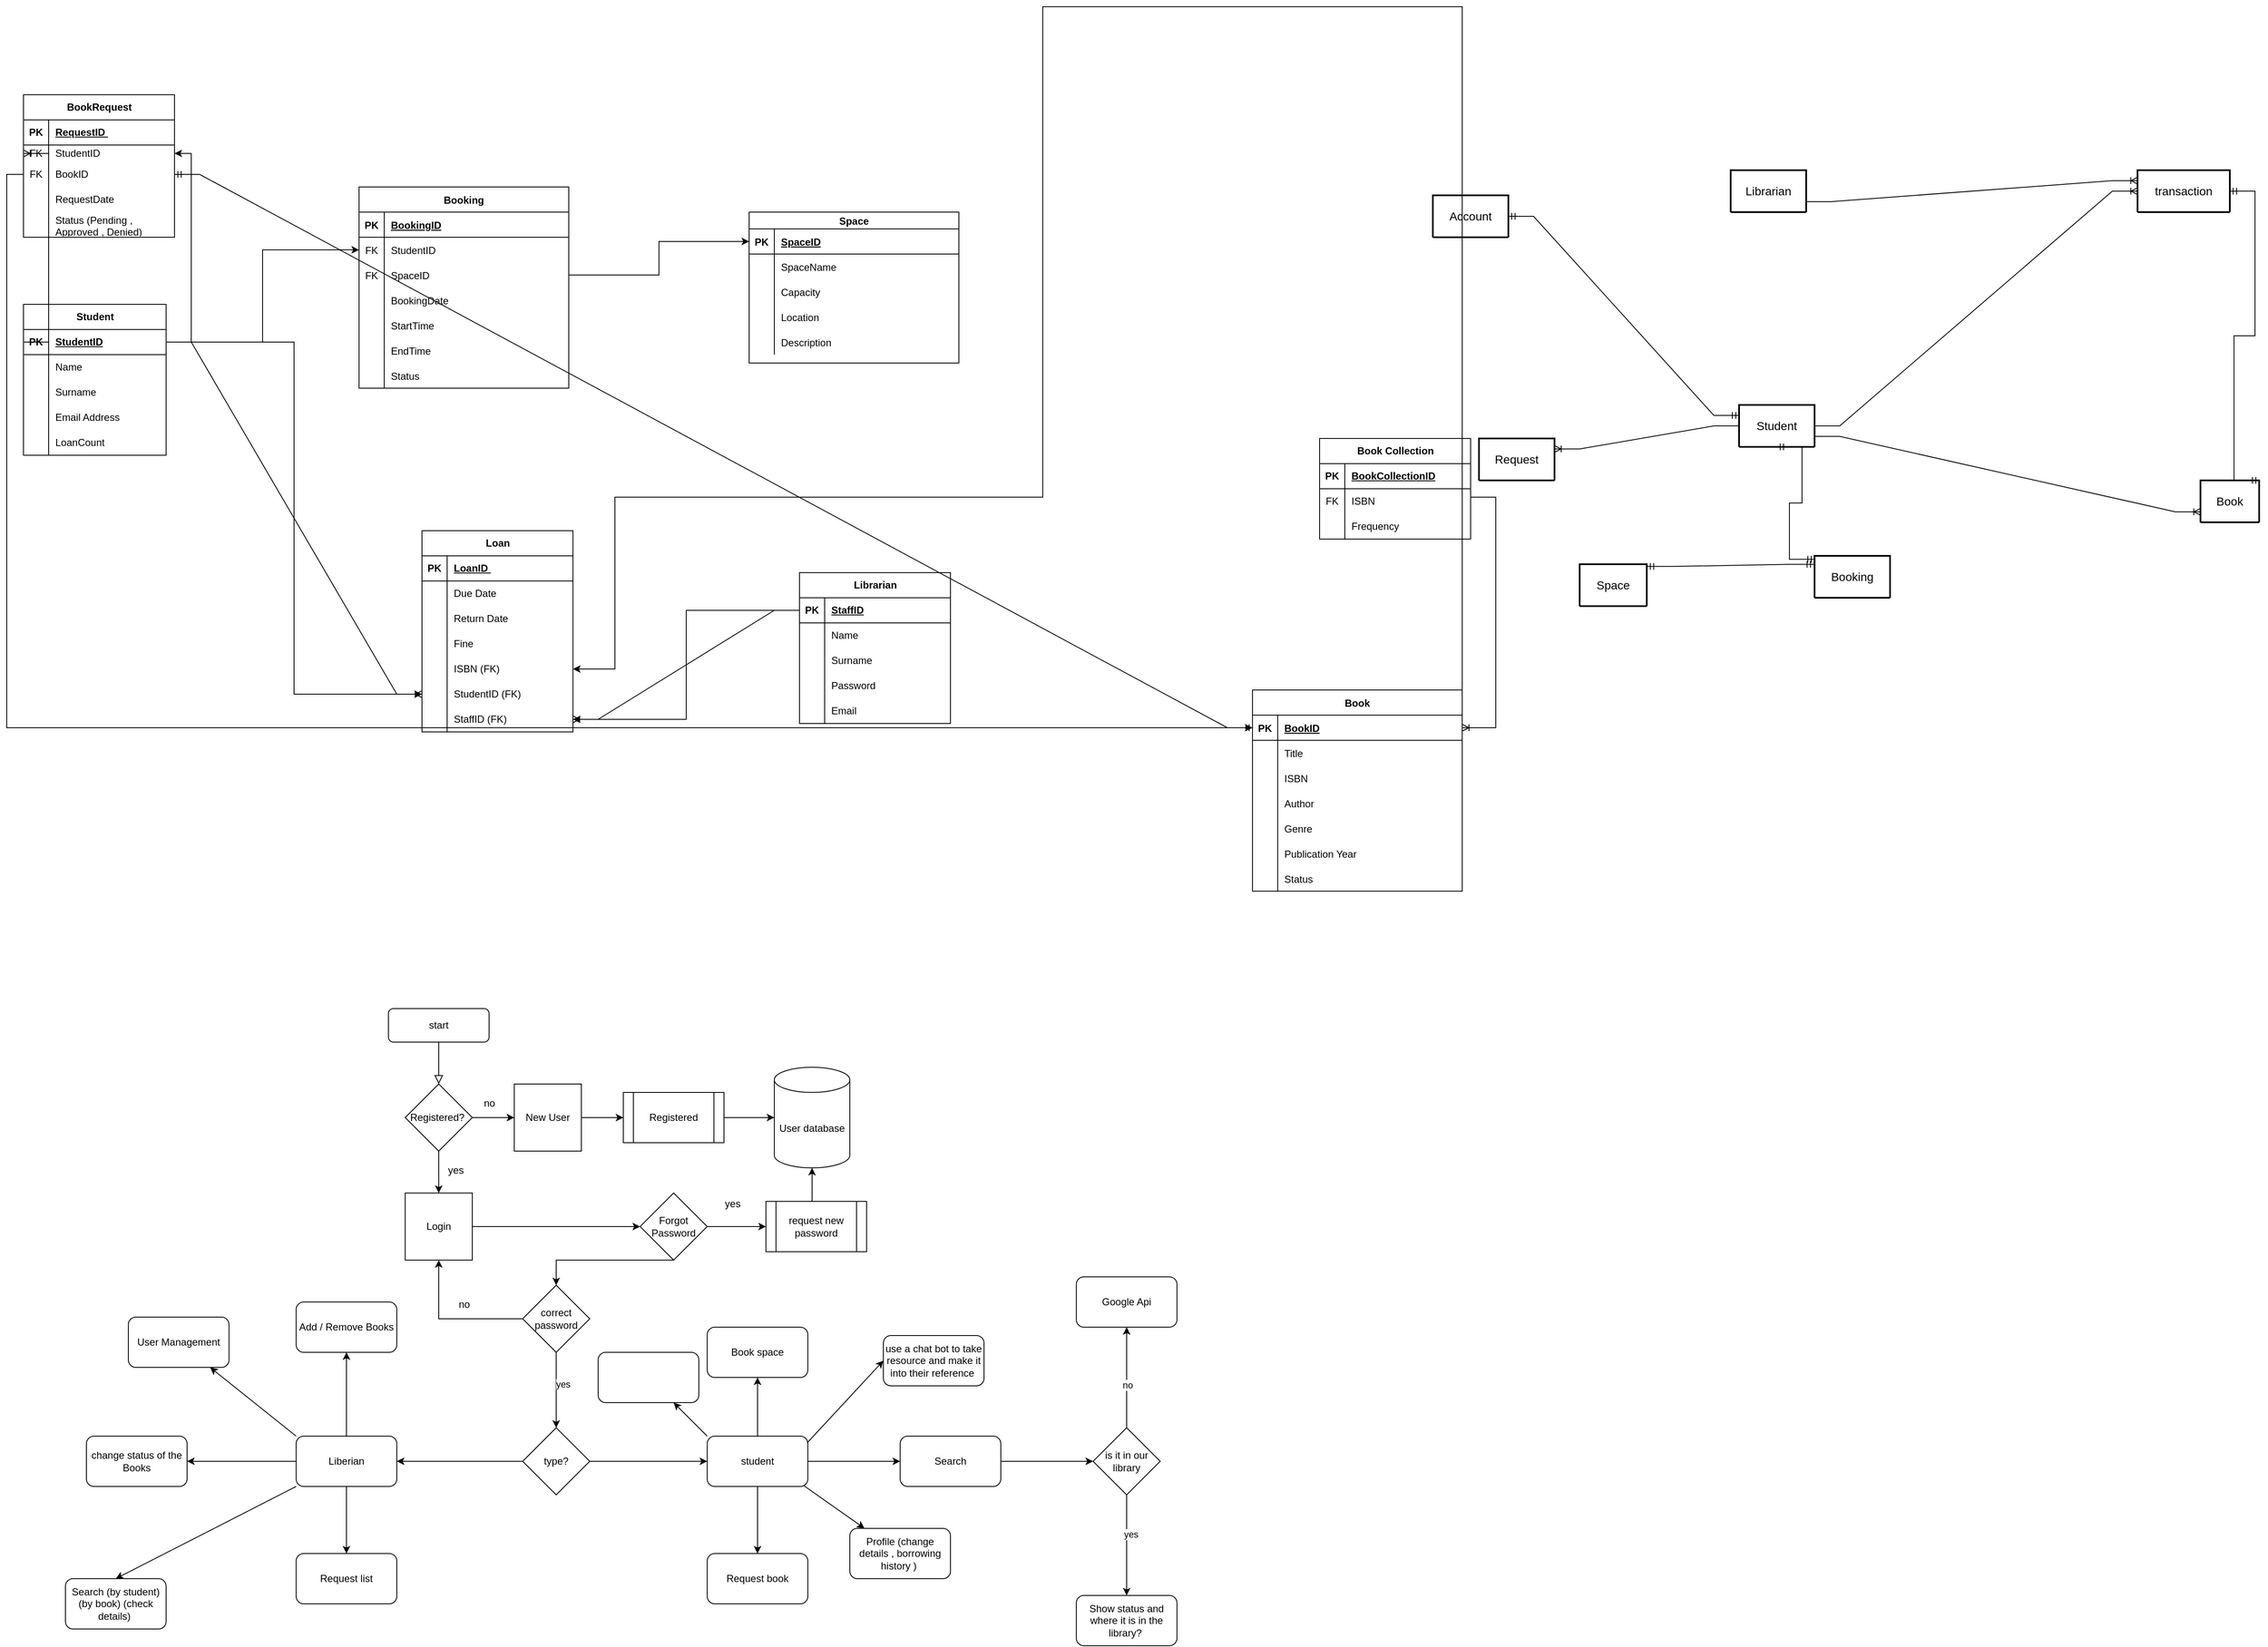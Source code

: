 <mxfile version="24.0.0" type="github">
  <diagram id="R2lEEEUBdFMjLlhIrx00" name="Page-1">
    <mxGraphModel dx="3560" dy="1929" grid="1" gridSize="10" guides="1" tooltips="1" connect="1" arrows="1" fold="1" page="1" pageScale="1" pageWidth="850" pageHeight="1100" math="0" shadow="0" extFonts="Permanent Marker^https://fonts.googleapis.com/css?family=Permanent+Marker">
      <root>
        <mxCell id="0" />
        <mxCell id="1" parent="0" />
        <mxCell id="C-vyLk0tnHw3VtMMgP7b-23" value="Book" style="shape=table;startSize=30;container=1;collapsible=1;childLayout=tableLayout;fixedRows=1;rowLines=0;fontStyle=1;align=center;resizeLast=1;" parent="1" vertex="1">
          <mxGeometry x="140" y="40" width="250" height="240" as="geometry">
            <mxRectangle x="120" y="120" width="100" height="30" as="alternateBounds" />
          </mxGeometry>
        </mxCell>
        <mxCell id="C-vyLk0tnHw3VtMMgP7b-24" value="" style="shape=partialRectangle;collapsible=0;dropTarget=0;pointerEvents=0;fillColor=none;points=[[0,0.5],[1,0.5]];portConstraint=eastwest;top=0;left=0;right=0;bottom=1;" parent="C-vyLk0tnHw3VtMMgP7b-23" vertex="1">
          <mxGeometry y="30" width="250" height="30" as="geometry" />
        </mxCell>
        <mxCell id="C-vyLk0tnHw3VtMMgP7b-25" value="PK" style="shape=partialRectangle;overflow=hidden;connectable=0;fillColor=none;top=0;left=0;bottom=0;right=0;fontStyle=1;" parent="C-vyLk0tnHw3VtMMgP7b-24" vertex="1">
          <mxGeometry width="30" height="30" as="geometry">
            <mxRectangle width="30" height="30" as="alternateBounds" />
          </mxGeometry>
        </mxCell>
        <mxCell id="C-vyLk0tnHw3VtMMgP7b-26" value="BookID" style="shape=partialRectangle;overflow=hidden;connectable=0;fillColor=none;top=0;left=0;bottom=0;right=0;align=left;spacingLeft=6;fontStyle=5;" parent="C-vyLk0tnHw3VtMMgP7b-24" vertex="1">
          <mxGeometry x="30" width="220" height="30" as="geometry">
            <mxRectangle width="220" height="30" as="alternateBounds" />
          </mxGeometry>
        </mxCell>
        <mxCell id="C-vyLk0tnHw3VtMMgP7b-27" value="" style="shape=partialRectangle;collapsible=0;dropTarget=0;pointerEvents=0;fillColor=none;points=[[0,0.5],[1,0.5]];portConstraint=eastwest;top=0;left=0;right=0;bottom=0;" parent="C-vyLk0tnHw3VtMMgP7b-23" vertex="1">
          <mxGeometry y="60" width="250" height="30" as="geometry" />
        </mxCell>
        <mxCell id="C-vyLk0tnHw3VtMMgP7b-28" value="" style="shape=partialRectangle;overflow=hidden;connectable=0;fillColor=none;top=0;left=0;bottom=0;right=0;" parent="C-vyLk0tnHw3VtMMgP7b-27" vertex="1">
          <mxGeometry width="30" height="30" as="geometry">
            <mxRectangle width="30" height="30" as="alternateBounds" />
          </mxGeometry>
        </mxCell>
        <mxCell id="C-vyLk0tnHw3VtMMgP7b-29" value="Title" style="shape=partialRectangle;overflow=hidden;connectable=0;fillColor=none;top=0;left=0;bottom=0;right=0;align=left;spacingLeft=6;" parent="C-vyLk0tnHw3VtMMgP7b-27" vertex="1">
          <mxGeometry x="30" width="220" height="30" as="geometry">
            <mxRectangle width="220" height="30" as="alternateBounds" />
          </mxGeometry>
        </mxCell>
        <mxCell id="eL8jWRsc-e3c9HSOz7ku-205" style="shape=partialRectangle;collapsible=0;dropTarget=0;pointerEvents=0;fillColor=none;points=[[0,0.5],[1,0.5]];portConstraint=eastwest;top=0;left=0;right=0;bottom=0;" vertex="1" parent="C-vyLk0tnHw3VtMMgP7b-23">
          <mxGeometry y="90" width="250" height="30" as="geometry" />
        </mxCell>
        <mxCell id="eL8jWRsc-e3c9HSOz7ku-206" style="shape=partialRectangle;overflow=hidden;connectable=0;fillColor=none;top=0;left=0;bottom=0;right=0;" vertex="1" parent="eL8jWRsc-e3c9HSOz7ku-205">
          <mxGeometry width="30" height="30" as="geometry">
            <mxRectangle width="30" height="30" as="alternateBounds" />
          </mxGeometry>
        </mxCell>
        <mxCell id="eL8jWRsc-e3c9HSOz7ku-207" value="ISBN" style="shape=partialRectangle;overflow=hidden;connectable=0;fillColor=none;top=0;left=0;bottom=0;right=0;align=left;spacingLeft=6;" vertex="1" parent="eL8jWRsc-e3c9HSOz7ku-205">
          <mxGeometry x="30" width="220" height="30" as="geometry">
            <mxRectangle width="220" height="30" as="alternateBounds" />
          </mxGeometry>
        </mxCell>
        <mxCell id="eL8jWRsc-e3c9HSOz7ku-8" style="shape=partialRectangle;collapsible=0;dropTarget=0;pointerEvents=0;fillColor=none;points=[[0,0.5],[1,0.5]];portConstraint=eastwest;top=0;left=0;right=0;bottom=0;" vertex="1" parent="C-vyLk0tnHw3VtMMgP7b-23">
          <mxGeometry y="120" width="250" height="30" as="geometry" />
        </mxCell>
        <mxCell id="eL8jWRsc-e3c9HSOz7ku-9" style="shape=partialRectangle;overflow=hidden;connectable=0;fillColor=none;top=0;left=0;bottom=0;right=0;" vertex="1" parent="eL8jWRsc-e3c9HSOz7ku-8">
          <mxGeometry width="30" height="30" as="geometry">
            <mxRectangle width="30" height="30" as="alternateBounds" />
          </mxGeometry>
        </mxCell>
        <mxCell id="eL8jWRsc-e3c9HSOz7ku-10" value="Author" style="shape=partialRectangle;overflow=hidden;connectable=0;fillColor=none;top=0;left=0;bottom=0;right=0;align=left;spacingLeft=6;" vertex="1" parent="eL8jWRsc-e3c9HSOz7ku-8">
          <mxGeometry x="30" width="220" height="30" as="geometry">
            <mxRectangle width="220" height="30" as="alternateBounds" />
          </mxGeometry>
        </mxCell>
        <mxCell id="eL8jWRsc-e3c9HSOz7ku-11" style="shape=partialRectangle;collapsible=0;dropTarget=0;pointerEvents=0;fillColor=none;points=[[0,0.5],[1,0.5]];portConstraint=eastwest;top=0;left=0;right=0;bottom=0;" vertex="1" parent="C-vyLk0tnHw3VtMMgP7b-23">
          <mxGeometry y="150" width="250" height="30" as="geometry" />
        </mxCell>
        <mxCell id="eL8jWRsc-e3c9HSOz7ku-12" style="shape=partialRectangle;overflow=hidden;connectable=0;fillColor=none;top=0;left=0;bottom=0;right=0;" vertex="1" parent="eL8jWRsc-e3c9HSOz7ku-11">
          <mxGeometry width="30" height="30" as="geometry">
            <mxRectangle width="30" height="30" as="alternateBounds" />
          </mxGeometry>
        </mxCell>
        <mxCell id="eL8jWRsc-e3c9HSOz7ku-13" value="Genre" style="shape=partialRectangle;overflow=hidden;connectable=0;fillColor=none;top=0;left=0;bottom=0;right=0;align=left;spacingLeft=6;" vertex="1" parent="eL8jWRsc-e3c9HSOz7ku-11">
          <mxGeometry x="30" width="220" height="30" as="geometry">
            <mxRectangle width="220" height="30" as="alternateBounds" />
          </mxGeometry>
        </mxCell>
        <mxCell id="eL8jWRsc-e3c9HSOz7ku-14" style="shape=partialRectangle;collapsible=0;dropTarget=0;pointerEvents=0;fillColor=none;points=[[0,0.5],[1,0.5]];portConstraint=eastwest;top=0;left=0;right=0;bottom=0;" vertex="1" parent="C-vyLk0tnHw3VtMMgP7b-23">
          <mxGeometry y="180" width="250" height="30" as="geometry" />
        </mxCell>
        <mxCell id="eL8jWRsc-e3c9HSOz7ku-15" style="shape=partialRectangle;overflow=hidden;connectable=0;fillColor=none;top=0;left=0;bottom=0;right=0;" vertex="1" parent="eL8jWRsc-e3c9HSOz7ku-14">
          <mxGeometry width="30" height="30" as="geometry">
            <mxRectangle width="30" height="30" as="alternateBounds" />
          </mxGeometry>
        </mxCell>
        <mxCell id="eL8jWRsc-e3c9HSOz7ku-16" value="Publication Year" style="shape=partialRectangle;overflow=hidden;connectable=0;fillColor=none;top=0;left=0;bottom=0;right=0;align=left;spacingLeft=6;" vertex="1" parent="eL8jWRsc-e3c9HSOz7ku-14">
          <mxGeometry x="30" width="220" height="30" as="geometry">
            <mxRectangle width="220" height="30" as="alternateBounds" />
          </mxGeometry>
        </mxCell>
        <mxCell id="eL8jWRsc-e3c9HSOz7ku-108" style="shape=partialRectangle;collapsible=0;dropTarget=0;pointerEvents=0;fillColor=none;points=[[0,0.5],[1,0.5]];portConstraint=eastwest;top=0;left=0;right=0;bottom=0;" vertex="1" parent="C-vyLk0tnHw3VtMMgP7b-23">
          <mxGeometry y="210" width="250" height="30" as="geometry" />
        </mxCell>
        <mxCell id="eL8jWRsc-e3c9HSOz7ku-109" style="shape=partialRectangle;overflow=hidden;connectable=0;fillColor=none;top=0;left=0;bottom=0;right=0;" vertex="1" parent="eL8jWRsc-e3c9HSOz7ku-108">
          <mxGeometry width="30" height="30" as="geometry">
            <mxRectangle width="30" height="30" as="alternateBounds" />
          </mxGeometry>
        </mxCell>
        <mxCell id="eL8jWRsc-e3c9HSOz7ku-110" value="Status" style="shape=partialRectangle;overflow=hidden;connectable=0;fillColor=none;top=0;left=0;bottom=0;right=0;align=left;spacingLeft=6;" vertex="1" parent="eL8jWRsc-e3c9HSOz7ku-108">
          <mxGeometry x="30" width="220" height="30" as="geometry">
            <mxRectangle width="220" height="30" as="alternateBounds" />
          </mxGeometry>
        </mxCell>
        <mxCell id="eL8jWRsc-e3c9HSOz7ku-17" value="Loan" style="shape=table;startSize=30;container=1;collapsible=1;childLayout=tableLayout;fixedRows=1;rowLines=0;fontStyle=1;align=center;resizeLast=1;html=1;" vertex="1" parent="1">
          <mxGeometry x="-850" y="-150" width="180" height="240" as="geometry" />
        </mxCell>
        <mxCell id="eL8jWRsc-e3c9HSOz7ku-18" value="" style="shape=tableRow;horizontal=0;startSize=0;swimlaneHead=0;swimlaneBody=0;fillColor=none;collapsible=0;dropTarget=0;points=[[0,0.5],[1,0.5]];portConstraint=eastwest;top=0;left=0;right=0;bottom=1;" vertex="1" parent="eL8jWRsc-e3c9HSOz7ku-17">
          <mxGeometry y="30" width="180" height="30" as="geometry" />
        </mxCell>
        <mxCell id="eL8jWRsc-e3c9HSOz7ku-19" value="PK" style="shape=partialRectangle;connectable=0;fillColor=none;top=0;left=0;bottom=0;right=0;fontStyle=1;overflow=hidden;whiteSpace=wrap;html=1;" vertex="1" parent="eL8jWRsc-e3c9HSOz7ku-18">
          <mxGeometry width="30" height="30" as="geometry">
            <mxRectangle width="30" height="30" as="alternateBounds" />
          </mxGeometry>
        </mxCell>
        <mxCell id="eL8jWRsc-e3c9HSOz7ku-20" value="LoanID&amp;nbsp;" style="shape=partialRectangle;connectable=0;fillColor=none;top=0;left=0;bottom=0;right=0;align=left;spacingLeft=6;fontStyle=5;overflow=hidden;whiteSpace=wrap;html=1;" vertex="1" parent="eL8jWRsc-e3c9HSOz7ku-18">
          <mxGeometry x="30" width="150" height="30" as="geometry">
            <mxRectangle width="150" height="30" as="alternateBounds" />
          </mxGeometry>
        </mxCell>
        <mxCell id="eL8jWRsc-e3c9HSOz7ku-21" value="" style="shape=tableRow;horizontal=0;startSize=0;swimlaneHead=0;swimlaneBody=0;fillColor=none;collapsible=0;dropTarget=0;points=[[0,0.5],[1,0.5]];portConstraint=eastwest;top=0;left=0;right=0;bottom=0;" vertex="1" parent="eL8jWRsc-e3c9HSOz7ku-17">
          <mxGeometry y="60" width="180" height="30" as="geometry" />
        </mxCell>
        <mxCell id="eL8jWRsc-e3c9HSOz7ku-22" value="" style="shape=partialRectangle;connectable=0;fillColor=none;top=0;left=0;bottom=0;right=0;editable=1;overflow=hidden;whiteSpace=wrap;html=1;" vertex="1" parent="eL8jWRsc-e3c9HSOz7ku-21">
          <mxGeometry width="30" height="30" as="geometry">
            <mxRectangle width="30" height="30" as="alternateBounds" />
          </mxGeometry>
        </mxCell>
        <mxCell id="eL8jWRsc-e3c9HSOz7ku-23" value="Due Date&amp;nbsp;" style="shape=partialRectangle;connectable=0;fillColor=none;top=0;left=0;bottom=0;right=0;align=left;spacingLeft=6;overflow=hidden;whiteSpace=wrap;html=1;" vertex="1" parent="eL8jWRsc-e3c9HSOz7ku-21">
          <mxGeometry x="30" width="150" height="30" as="geometry">
            <mxRectangle width="150" height="30" as="alternateBounds" />
          </mxGeometry>
        </mxCell>
        <mxCell id="eL8jWRsc-e3c9HSOz7ku-24" value="" style="shape=tableRow;horizontal=0;startSize=0;swimlaneHead=0;swimlaneBody=0;fillColor=none;collapsible=0;dropTarget=0;points=[[0,0.5],[1,0.5]];portConstraint=eastwest;top=0;left=0;right=0;bottom=0;" vertex="1" parent="eL8jWRsc-e3c9HSOz7ku-17">
          <mxGeometry y="90" width="180" height="30" as="geometry" />
        </mxCell>
        <mxCell id="eL8jWRsc-e3c9HSOz7ku-25" value="" style="shape=partialRectangle;connectable=0;fillColor=none;top=0;left=0;bottom=0;right=0;editable=1;overflow=hidden;whiteSpace=wrap;html=1;" vertex="1" parent="eL8jWRsc-e3c9HSOz7ku-24">
          <mxGeometry width="30" height="30" as="geometry">
            <mxRectangle width="30" height="30" as="alternateBounds" />
          </mxGeometry>
        </mxCell>
        <mxCell id="eL8jWRsc-e3c9HSOz7ku-26" value="Return Date" style="shape=partialRectangle;connectable=0;fillColor=none;top=0;left=0;bottom=0;right=0;align=left;spacingLeft=6;overflow=hidden;whiteSpace=wrap;html=1;" vertex="1" parent="eL8jWRsc-e3c9HSOz7ku-24">
          <mxGeometry x="30" width="150" height="30" as="geometry">
            <mxRectangle width="150" height="30" as="alternateBounds" />
          </mxGeometry>
        </mxCell>
        <mxCell id="eL8jWRsc-e3c9HSOz7ku-27" value="" style="shape=tableRow;horizontal=0;startSize=0;swimlaneHead=0;swimlaneBody=0;fillColor=none;collapsible=0;dropTarget=0;points=[[0,0.5],[1,0.5]];portConstraint=eastwest;top=0;left=0;right=0;bottom=0;" vertex="1" parent="eL8jWRsc-e3c9HSOz7ku-17">
          <mxGeometry y="120" width="180" height="30" as="geometry" />
        </mxCell>
        <mxCell id="eL8jWRsc-e3c9HSOz7ku-28" value="" style="shape=partialRectangle;connectable=0;fillColor=none;top=0;left=0;bottom=0;right=0;editable=1;overflow=hidden;whiteSpace=wrap;html=1;" vertex="1" parent="eL8jWRsc-e3c9HSOz7ku-27">
          <mxGeometry width="30" height="30" as="geometry">
            <mxRectangle width="30" height="30" as="alternateBounds" />
          </mxGeometry>
        </mxCell>
        <mxCell id="eL8jWRsc-e3c9HSOz7ku-29" value="Fine" style="shape=partialRectangle;connectable=0;fillColor=none;top=0;left=0;bottom=0;right=0;align=left;spacingLeft=6;overflow=hidden;whiteSpace=wrap;html=1;" vertex="1" parent="eL8jWRsc-e3c9HSOz7ku-27">
          <mxGeometry x="30" width="150" height="30" as="geometry">
            <mxRectangle width="150" height="30" as="alternateBounds" />
          </mxGeometry>
        </mxCell>
        <mxCell id="eL8jWRsc-e3c9HSOz7ku-30" style="shape=tableRow;horizontal=0;startSize=0;swimlaneHead=0;swimlaneBody=0;fillColor=none;collapsible=0;dropTarget=0;points=[[0,0.5],[1,0.5]];portConstraint=eastwest;top=0;left=0;right=0;bottom=0;" vertex="1" parent="eL8jWRsc-e3c9HSOz7ku-17">
          <mxGeometry y="150" width="180" height="30" as="geometry" />
        </mxCell>
        <mxCell id="eL8jWRsc-e3c9HSOz7ku-31" style="shape=partialRectangle;connectable=0;fillColor=none;top=0;left=0;bottom=0;right=0;editable=1;overflow=hidden;whiteSpace=wrap;html=1;" vertex="1" parent="eL8jWRsc-e3c9HSOz7ku-30">
          <mxGeometry width="30" height="30" as="geometry">
            <mxRectangle width="30" height="30" as="alternateBounds" />
          </mxGeometry>
        </mxCell>
        <mxCell id="eL8jWRsc-e3c9HSOz7ku-32" value="ISBN (FK)" style="shape=partialRectangle;connectable=0;fillColor=none;top=0;left=0;bottom=0;right=0;align=left;spacingLeft=6;overflow=hidden;whiteSpace=wrap;html=1;" vertex="1" parent="eL8jWRsc-e3c9HSOz7ku-30">
          <mxGeometry x="30" width="150" height="30" as="geometry">
            <mxRectangle width="150" height="30" as="alternateBounds" />
          </mxGeometry>
        </mxCell>
        <mxCell id="eL8jWRsc-e3c9HSOz7ku-33" style="shape=tableRow;horizontal=0;startSize=0;swimlaneHead=0;swimlaneBody=0;fillColor=none;collapsible=0;dropTarget=0;points=[[0,0.5],[1,0.5]];portConstraint=eastwest;top=0;left=0;right=0;bottom=0;" vertex="1" parent="eL8jWRsc-e3c9HSOz7ku-17">
          <mxGeometry y="180" width="180" height="30" as="geometry" />
        </mxCell>
        <mxCell id="eL8jWRsc-e3c9HSOz7ku-34" style="shape=partialRectangle;connectable=0;fillColor=none;top=0;left=0;bottom=0;right=0;editable=1;overflow=hidden;whiteSpace=wrap;html=1;" vertex="1" parent="eL8jWRsc-e3c9HSOz7ku-33">
          <mxGeometry width="30" height="30" as="geometry">
            <mxRectangle width="30" height="30" as="alternateBounds" />
          </mxGeometry>
        </mxCell>
        <mxCell id="eL8jWRsc-e3c9HSOz7ku-35" value="StudentID (FK)&amp;nbsp;" style="shape=partialRectangle;connectable=0;fillColor=none;top=0;left=0;bottom=0;right=0;align=left;spacingLeft=6;overflow=hidden;whiteSpace=wrap;html=1;" vertex="1" parent="eL8jWRsc-e3c9HSOz7ku-33">
          <mxGeometry x="30" width="150" height="30" as="geometry">
            <mxRectangle width="150" height="30" as="alternateBounds" />
          </mxGeometry>
        </mxCell>
        <mxCell id="eL8jWRsc-e3c9HSOz7ku-36" style="shape=tableRow;horizontal=0;startSize=0;swimlaneHead=0;swimlaneBody=0;fillColor=none;collapsible=0;dropTarget=0;points=[[0,0.5],[1,0.5]];portConstraint=eastwest;top=0;left=0;right=0;bottom=0;" vertex="1" parent="eL8jWRsc-e3c9HSOz7ku-17">
          <mxGeometry y="210" width="180" height="30" as="geometry" />
        </mxCell>
        <mxCell id="eL8jWRsc-e3c9HSOz7ku-37" style="shape=partialRectangle;connectable=0;fillColor=none;top=0;left=0;bottom=0;right=0;editable=1;overflow=hidden;whiteSpace=wrap;html=1;" vertex="1" parent="eL8jWRsc-e3c9HSOz7ku-36">
          <mxGeometry width="30" height="30" as="geometry">
            <mxRectangle width="30" height="30" as="alternateBounds" />
          </mxGeometry>
        </mxCell>
        <mxCell id="eL8jWRsc-e3c9HSOz7ku-38" value="StaffID (FK)&amp;nbsp;" style="shape=partialRectangle;connectable=0;fillColor=none;top=0;left=0;bottom=0;right=0;align=left;spacingLeft=6;overflow=hidden;whiteSpace=wrap;html=1;" vertex="1" parent="eL8jWRsc-e3c9HSOz7ku-36">
          <mxGeometry x="30" width="150" height="30" as="geometry">
            <mxRectangle width="150" height="30" as="alternateBounds" />
          </mxGeometry>
        </mxCell>
        <mxCell id="eL8jWRsc-e3c9HSOz7ku-39" value="Student" style="shape=table;startSize=30;container=1;collapsible=1;childLayout=tableLayout;fixedRows=1;rowLines=0;fontStyle=1;align=center;resizeLast=1;html=1;" vertex="1" parent="1">
          <mxGeometry x="-1325" y="-420" width="170" height="180" as="geometry" />
        </mxCell>
        <mxCell id="eL8jWRsc-e3c9HSOz7ku-40" value="" style="shape=tableRow;horizontal=0;startSize=0;swimlaneHead=0;swimlaneBody=0;fillColor=none;collapsible=0;dropTarget=0;points=[[0,0.5],[1,0.5]];portConstraint=eastwest;top=0;left=0;right=0;bottom=1;" vertex="1" parent="eL8jWRsc-e3c9HSOz7ku-39">
          <mxGeometry y="30" width="170" height="30" as="geometry" />
        </mxCell>
        <mxCell id="eL8jWRsc-e3c9HSOz7ku-41" value="PK" style="shape=partialRectangle;connectable=0;fillColor=none;top=0;left=0;bottom=0;right=0;fontStyle=1;overflow=hidden;whiteSpace=wrap;html=1;" vertex="1" parent="eL8jWRsc-e3c9HSOz7ku-40">
          <mxGeometry width="30" height="30" as="geometry">
            <mxRectangle width="30" height="30" as="alternateBounds" />
          </mxGeometry>
        </mxCell>
        <mxCell id="eL8jWRsc-e3c9HSOz7ku-42" value="StudentID" style="shape=partialRectangle;connectable=0;fillColor=none;top=0;left=0;bottom=0;right=0;align=left;spacingLeft=6;fontStyle=5;overflow=hidden;whiteSpace=wrap;html=1;" vertex="1" parent="eL8jWRsc-e3c9HSOz7ku-40">
          <mxGeometry x="30" width="140" height="30" as="geometry">
            <mxRectangle width="140" height="30" as="alternateBounds" />
          </mxGeometry>
        </mxCell>
        <mxCell id="eL8jWRsc-e3c9HSOz7ku-43" value="" style="shape=tableRow;horizontal=0;startSize=0;swimlaneHead=0;swimlaneBody=0;fillColor=none;collapsible=0;dropTarget=0;points=[[0,0.5],[1,0.5]];portConstraint=eastwest;top=0;left=0;right=0;bottom=0;" vertex="1" parent="eL8jWRsc-e3c9HSOz7ku-39">
          <mxGeometry y="60" width="170" height="30" as="geometry" />
        </mxCell>
        <mxCell id="eL8jWRsc-e3c9HSOz7ku-44" value="" style="shape=partialRectangle;connectable=0;fillColor=none;top=0;left=0;bottom=0;right=0;editable=1;overflow=hidden;whiteSpace=wrap;html=1;" vertex="1" parent="eL8jWRsc-e3c9HSOz7ku-43">
          <mxGeometry width="30" height="30" as="geometry">
            <mxRectangle width="30" height="30" as="alternateBounds" />
          </mxGeometry>
        </mxCell>
        <mxCell id="eL8jWRsc-e3c9HSOz7ku-45" value="Name" style="shape=partialRectangle;connectable=0;fillColor=none;top=0;left=0;bottom=0;right=0;align=left;spacingLeft=6;overflow=hidden;whiteSpace=wrap;html=1;" vertex="1" parent="eL8jWRsc-e3c9HSOz7ku-43">
          <mxGeometry x="30" width="140" height="30" as="geometry">
            <mxRectangle width="140" height="30" as="alternateBounds" />
          </mxGeometry>
        </mxCell>
        <mxCell id="eL8jWRsc-e3c9HSOz7ku-46" value="" style="shape=tableRow;horizontal=0;startSize=0;swimlaneHead=0;swimlaneBody=0;fillColor=none;collapsible=0;dropTarget=0;points=[[0,0.5],[1,0.5]];portConstraint=eastwest;top=0;left=0;right=0;bottom=0;" vertex="1" parent="eL8jWRsc-e3c9HSOz7ku-39">
          <mxGeometry y="90" width="170" height="30" as="geometry" />
        </mxCell>
        <mxCell id="eL8jWRsc-e3c9HSOz7ku-47" value="" style="shape=partialRectangle;connectable=0;fillColor=none;top=0;left=0;bottom=0;right=0;editable=1;overflow=hidden;whiteSpace=wrap;html=1;" vertex="1" parent="eL8jWRsc-e3c9HSOz7ku-46">
          <mxGeometry width="30" height="30" as="geometry">
            <mxRectangle width="30" height="30" as="alternateBounds" />
          </mxGeometry>
        </mxCell>
        <mxCell id="eL8jWRsc-e3c9HSOz7ku-48" value="Surname" style="shape=partialRectangle;connectable=0;fillColor=none;top=0;left=0;bottom=0;right=0;align=left;spacingLeft=6;overflow=hidden;whiteSpace=wrap;html=1;" vertex="1" parent="eL8jWRsc-e3c9HSOz7ku-46">
          <mxGeometry x="30" width="140" height="30" as="geometry">
            <mxRectangle width="140" height="30" as="alternateBounds" />
          </mxGeometry>
        </mxCell>
        <mxCell id="eL8jWRsc-e3c9HSOz7ku-49" value="" style="shape=tableRow;horizontal=0;startSize=0;swimlaneHead=0;swimlaneBody=0;fillColor=none;collapsible=0;dropTarget=0;points=[[0,0.5],[1,0.5]];portConstraint=eastwest;top=0;left=0;right=0;bottom=0;" vertex="1" parent="eL8jWRsc-e3c9HSOz7ku-39">
          <mxGeometry y="120" width="170" height="30" as="geometry" />
        </mxCell>
        <mxCell id="eL8jWRsc-e3c9HSOz7ku-50" value="" style="shape=partialRectangle;connectable=0;fillColor=none;top=0;left=0;bottom=0;right=0;editable=1;overflow=hidden;whiteSpace=wrap;html=1;" vertex="1" parent="eL8jWRsc-e3c9HSOz7ku-49">
          <mxGeometry width="30" height="30" as="geometry">
            <mxRectangle width="30" height="30" as="alternateBounds" />
          </mxGeometry>
        </mxCell>
        <mxCell id="eL8jWRsc-e3c9HSOz7ku-51" value="Email Address" style="shape=partialRectangle;connectable=0;fillColor=none;top=0;left=0;bottom=0;right=0;align=left;spacingLeft=6;overflow=hidden;whiteSpace=wrap;html=1;" vertex="1" parent="eL8jWRsc-e3c9HSOz7ku-49">
          <mxGeometry x="30" width="140" height="30" as="geometry">
            <mxRectangle width="140" height="30" as="alternateBounds" />
          </mxGeometry>
        </mxCell>
        <mxCell id="eL8jWRsc-e3c9HSOz7ku-150" style="shape=tableRow;horizontal=0;startSize=0;swimlaneHead=0;swimlaneBody=0;fillColor=none;collapsible=0;dropTarget=0;points=[[0,0.5],[1,0.5]];portConstraint=eastwest;top=0;left=0;right=0;bottom=0;" vertex="1" parent="eL8jWRsc-e3c9HSOz7ku-39">
          <mxGeometry y="150" width="170" height="30" as="geometry" />
        </mxCell>
        <mxCell id="eL8jWRsc-e3c9HSOz7ku-151" style="shape=partialRectangle;connectable=0;fillColor=none;top=0;left=0;bottom=0;right=0;editable=1;overflow=hidden;whiteSpace=wrap;html=1;" vertex="1" parent="eL8jWRsc-e3c9HSOz7ku-150">
          <mxGeometry width="30" height="30" as="geometry">
            <mxRectangle width="30" height="30" as="alternateBounds" />
          </mxGeometry>
        </mxCell>
        <mxCell id="eL8jWRsc-e3c9HSOz7ku-152" value="LoanCount" style="shape=partialRectangle;connectable=0;fillColor=none;top=0;left=0;bottom=0;right=0;align=left;spacingLeft=6;overflow=hidden;whiteSpace=wrap;html=1;" vertex="1" parent="eL8jWRsc-e3c9HSOz7ku-150">
          <mxGeometry x="30" width="140" height="30" as="geometry">
            <mxRectangle width="140" height="30" as="alternateBounds" />
          </mxGeometry>
        </mxCell>
        <mxCell id="eL8jWRsc-e3c9HSOz7ku-52" value="Librarian" style="shape=table;startSize=30;container=1;collapsible=1;childLayout=tableLayout;fixedRows=1;rowLines=0;fontStyle=1;align=center;resizeLast=1;html=1;" vertex="1" parent="1">
          <mxGeometry x="-400" y="-100" width="180" height="180" as="geometry" />
        </mxCell>
        <mxCell id="eL8jWRsc-e3c9HSOz7ku-53" value="" style="shape=tableRow;horizontal=0;startSize=0;swimlaneHead=0;swimlaneBody=0;fillColor=none;collapsible=0;dropTarget=0;points=[[0,0.5],[1,0.5]];portConstraint=eastwest;top=0;left=0;right=0;bottom=1;" vertex="1" parent="eL8jWRsc-e3c9HSOz7ku-52">
          <mxGeometry y="30" width="180" height="30" as="geometry" />
        </mxCell>
        <mxCell id="eL8jWRsc-e3c9HSOz7ku-54" value="PK" style="shape=partialRectangle;connectable=0;fillColor=none;top=0;left=0;bottom=0;right=0;fontStyle=1;overflow=hidden;whiteSpace=wrap;html=1;" vertex="1" parent="eL8jWRsc-e3c9HSOz7ku-53">
          <mxGeometry width="30" height="30" as="geometry">
            <mxRectangle width="30" height="30" as="alternateBounds" />
          </mxGeometry>
        </mxCell>
        <mxCell id="eL8jWRsc-e3c9HSOz7ku-55" value="StaffID" style="shape=partialRectangle;connectable=0;fillColor=none;top=0;left=0;bottom=0;right=0;align=left;spacingLeft=6;fontStyle=5;overflow=hidden;whiteSpace=wrap;html=1;" vertex="1" parent="eL8jWRsc-e3c9HSOz7ku-53">
          <mxGeometry x="30" width="150" height="30" as="geometry">
            <mxRectangle width="150" height="30" as="alternateBounds" />
          </mxGeometry>
        </mxCell>
        <mxCell id="eL8jWRsc-e3c9HSOz7ku-56" value="" style="shape=tableRow;horizontal=0;startSize=0;swimlaneHead=0;swimlaneBody=0;fillColor=none;collapsible=0;dropTarget=0;points=[[0,0.5],[1,0.5]];portConstraint=eastwest;top=0;left=0;right=0;bottom=0;" vertex="1" parent="eL8jWRsc-e3c9HSOz7ku-52">
          <mxGeometry y="60" width="180" height="30" as="geometry" />
        </mxCell>
        <mxCell id="eL8jWRsc-e3c9HSOz7ku-57" value="" style="shape=partialRectangle;connectable=0;fillColor=none;top=0;left=0;bottom=0;right=0;editable=1;overflow=hidden;whiteSpace=wrap;html=1;" vertex="1" parent="eL8jWRsc-e3c9HSOz7ku-56">
          <mxGeometry width="30" height="30" as="geometry">
            <mxRectangle width="30" height="30" as="alternateBounds" />
          </mxGeometry>
        </mxCell>
        <mxCell id="eL8jWRsc-e3c9HSOz7ku-58" value="Name" style="shape=partialRectangle;connectable=0;fillColor=none;top=0;left=0;bottom=0;right=0;align=left;spacingLeft=6;overflow=hidden;whiteSpace=wrap;html=1;" vertex="1" parent="eL8jWRsc-e3c9HSOz7ku-56">
          <mxGeometry x="30" width="150" height="30" as="geometry">
            <mxRectangle width="150" height="30" as="alternateBounds" />
          </mxGeometry>
        </mxCell>
        <mxCell id="eL8jWRsc-e3c9HSOz7ku-59" value="" style="shape=tableRow;horizontal=0;startSize=0;swimlaneHead=0;swimlaneBody=0;fillColor=none;collapsible=0;dropTarget=0;points=[[0,0.5],[1,0.5]];portConstraint=eastwest;top=0;left=0;right=0;bottom=0;" vertex="1" parent="eL8jWRsc-e3c9HSOz7ku-52">
          <mxGeometry y="90" width="180" height="30" as="geometry" />
        </mxCell>
        <mxCell id="eL8jWRsc-e3c9HSOz7ku-60" value="" style="shape=partialRectangle;connectable=0;fillColor=none;top=0;left=0;bottom=0;right=0;editable=1;overflow=hidden;whiteSpace=wrap;html=1;" vertex="1" parent="eL8jWRsc-e3c9HSOz7ku-59">
          <mxGeometry width="30" height="30" as="geometry">
            <mxRectangle width="30" height="30" as="alternateBounds" />
          </mxGeometry>
        </mxCell>
        <mxCell id="eL8jWRsc-e3c9HSOz7ku-61" value="Surname" style="shape=partialRectangle;connectable=0;fillColor=none;top=0;left=0;bottom=0;right=0;align=left;spacingLeft=6;overflow=hidden;whiteSpace=wrap;html=1;" vertex="1" parent="eL8jWRsc-e3c9HSOz7ku-59">
          <mxGeometry x="30" width="150" height="30" as="geometry">
            <mxRectangle width="150" height="30" as="alternateBounds" />
          </mxGeometry>
        </mxCell>
        <mxCell id="eL8jWRsc-e3c9HSOz7ku-62" value="" style="shape=tableRow;horizontal=0;startSize=0;swimlaneHead=0;swimlaneBody=0;fillColor=none;collapsible=0;dropTarget=0;points=[[0,0.5],[1,0.5]];portConstraint=eastwest;top=0;left=0;right=0;bottom=0;" vertex="1" parent="eL8jWRsc-e3c9HSOz7ku-52">
          <mxGeometry y="120" width="180" height="30" as="geometry" />
        </mxCell>
        <mxCell id="eL8jWRsc-e3c9HSOz7ku-63" value="" style="shape=partialRectangle;connectable=0;fillColor=none;top=0;left=0;bottom=0;right=0;editable=1;overflow=hidden;whiteSpace=wrap;html=1;" vertex="1" parent="eL8jWRsc-e3c9HSOz7ku-62">
          <mxGeometry width="30" height="30" as="geometry">
            <mxRectangle width="30" height="30" as="alternateBounds" />
          </mxGeometry>
        </mxCell>
        <mxCell id="eL8jWRsc-e3c9HSOz7ku-64" value="Password" style="shape=partialRectangle;connectable=0;fillColor=none;top=0;left=0;bottom=0;right=0;align=left;spacingLeft=6;overflow=hidden;whiteSpace=wrap;html=1;" vertex="1" parent="eL8jWRsc-e3c9HSOz7ku-62">
          <mxGeometry x="30" width="150" height="30" as="geometry">
            <mxRectangle width="150" height="30" as="alternateBounds" />
          </mxGeometry>
        </mxCell>
        <mxCell id="eL8jWRsc-e3c9HSOz7ku-71" style="shape=tableRow;horizontal=0;startSize=0;swimlaneHead=0;swimlaneBody=0;fillColor=none;collapsible=0;dropTarget=0;points=[[0,0.5],[1,0.5]];portConstraint=eastwest;top=0;left=0;right=0;bottom=0;" vertex="1" parent="eL8jWRsc-e3c9HSOz7ku-52">
          <mxGeometry y="150" width="180" height="30" as="geometry" />
        </mxCell>
        <mxCell id="eL8jWRsc-e3c9HSOz7ku-72" style="shape=partialRectangle;connectable=0;fillColor=none;top=0;left=0;bottom=0;right=0;editable=1;overflow=hidden;whiteSpace=wrap;html=1;" vertex="1" parent="eL8jWRsc-e3c9HSOz7ku-71">
          <mxGeometry width="30" height="30" as="geometry">
            <mxRectangle width="30" height="30" as="alternateBounds" />
          </mxGeometry>
        </mxCell>
        <mxCell id="eL8jWRsc-e3c9HSOz7ku-73" value="Email" style="shape=partialRectangle;connectable=0;fillColor=none;top=0;left=0;bottom=0;right=0;align=left;spacingLeft=6;overflow=hidden;whiteSpace=wrap;html=1;" vertex="1" parent="eL8jWRsc-e3c9HSOz7ku-71">
          <mxGeometry x="30" width="150" height="30" as="geometry">
            <mxRectangle width="150" height="30" as="alternateBounds" />
          </mxGeometry>
        </mxCell>
        <mxCell id="eL8jWRsc-e3c9HSOz7ku-79" value="BookRequest" style="shape=table;startSize=30;container=1;collapsible=1;childLayout=tableLayout;fixedRows=1;rowLines=0;fontStyle=1;align=center;resizeLast=1;html=1;" vertex="1" parent="1">
          <mxGeometry x="-1325" y="-670" width="180" height="170" as="geometry" />
        </mxCell>
        <mxCell id="eL8jWRsc-e3c9HSOz7ku-80" value="" style="shape=tableRow;horizontal=0;startSize=0;swimlaneHead=0;swimlaneBody=0;fillColor=none;collapsible=0;dropTarget=0;points=[[0,0.5],[1,0.5]];portConstraint=eastwest;top=0;left=0;right=0;bottom=1;" vertex="1" parent="eL8jWRsc-e3c9HSOz7ku-79">
          <mxGeometry y="30" width="180" height="30" as="geometry" />
        </mxCell>
        <mxCell id="eL8jWRsc-e3c9HSOz7ku-81" value="PK" style="shape=partialRectangle;connectable=0;fillColor=none;top=0;left=0;bottom=0;right=0;fontStyle=1;overflow=hidden;whiteSpace=wrap;html=1;" vertex="1" parent="eL8jWRsc-e3c9HSOz7ku-80">
          <mxGeometry width="30" height="30" as="geometry">
            <mxRectangle width="30" height="30" as="alternateBounds" />
          </mxGeometry>
        </mxCell>
        <mxCell id="eL8jWRsc-e3c9HSOz7ku-82" value="RequestID&amp;nbsp;" style="shape=partialRectangle;connectable=0;fillColor=none;top=0;left=0;bottom=0;right=0;align=left;spacingLeft=6;fontStyle=5;overflow=hidden;whiteSpace=wrap;html=1;" vertex="1" parent="eL8jWRsc-e3c9HSOz7ku-80">
          <mxGeometry x="30" width="150" height="30" as="geometry">
            <mxRectangle width="150" height="30" as="alternateBounds" />
          </mxGeometry>
        </mxCell>
        <mxCell id="eL8jWRsc-e3c9HSOz7ku-83" value="" style="shape=tableRow;horizontal=0;startSize=0;swimlaneHead=0;swimlaneBody=0;fillColor=none;collapsible=0;dropTarget=0;points=[[0,0.5],[1,0.5]];portConstraint=eastwest;top=0;left=0;right=0;bottom=0;" vertex="1" parent="eL8jWRsc-e3c9HSOz7ku-79">
          <mxGeometry y="60" width="180" height="20" as="geometry" />
        </mxCell>
        <mxCell id="eL8jWRsc-e3c9HSOz7ku-84" value="FK" style="shape=partialRectangle;connectable=0;fillColor=none;top=0;left=0;bottom=0;right=0;editable=1;overflow=hidden;whiteSpace=wrap;html=1;" vertex="1" parent="eL8jWRsc-e3c9HSOz7ku-83">
          <mxGeometry width="30" height="20" as="geometry">
            <mxRectangle width="30" height="20" as="alternateBounds" />
          </mxGeometry>
        </mxCell>
        <mxCell id="eL8jWRsc-e3c9HSOz7ku-85" value="StudentID" style="shape=partialRectangle;connectable=0;fillColor=none;top=0;left=0;bottom=0;right=0;align=left;spacingLeft=6;overflow=hidden;whiteSpace=wrap;html=1;" vertex="1" parent="eL8jWRsc-e3c9HSOz7ku-83">
          <mxGeometry x="30" width="150" height="20" as="geometry">
            <mxRectangle width="150" height="20" as="alternateBounds" />
          </mxGeometry>
        </mxCell>
        <mxCell id="eL8jWRsc-e3c9HSOz7ku-86" value="" style="shape=tableRow;horizontal=0;startSize=0;swimlaneHead=0;swimlaneBody=0;fillColor=none;collapsible=0;dropTarget=0;points=[[0,0.5],[1,0.5]];portConstraint=eastwest;top=0;left=0;right=0;bottom=0;" vertex="1" parent="eL8jWRsc-e3c9HSOz7ku-79">
          <mxGeometry y="80" width="180" height="30" as="geometry" />
        </mxCell>
        <mxCell id="eL8jWRsc-e3c9HSOz7ku-87" value="FK" style="shape=partialRectangle;connectable=0;fillColor=none;top=0;left=0;bottom=0;right=0;editable=1;overflow=hidden;whiteSpace=wrap;html=1;" vertex="1" parent="eL8jWRsc-e3c9HSOz7ku-86">
          <mxGeometry width="30" height="30" as="geometry">
            <mxRectangle width="30" height="30" as="alternateBounds" />
          </mxGeometry>
        </mxCell>
        <mxCell id="eL8jWRsc-e3c9HSOz7ku-88" value="BookID" style="shape=partialRectangle;connectable=0;fillColor=none;top=0;left=0;bottom=0;right=0;align=left;spacingLeft=6;overflow=hidden;whiteSpace=wrap;html=1;" vertex="1" parent="eL8jWRsc-e3c9HSOz7ku-86">
          <mxGeometry x="30" width="150" height="30" as="geometry">
            <mxRectangle width="150" height="30" as="alternateBounds" />
          </mxGeometry>
        </mxCell>
        <mxCell id="eL8jWRsc-e3c9HSOz7ku-89" value="" style="shape=tableRow;horizontal=0;startSize=0;swimlaneHead=0;swimlaneBody=0;fillColor=none;collapsible=0;dropTarget=0;points=[[0,0.5],[1,0.5]];portConstraint=eastwest;top=0;left=0;right=0;bottom=0;" vertex="1" parent="eL8jWRsc-e3c9HSOz7ku-79">
          <mxGeometry y="110" width="180" height="30" as="geometry" />
        </mxCell>
        <mxCell id="eL8jWRsc-e3c9HSOz7ku-90" value="" style="shape=partialRectangle;connectable=0;fillColor=none;top=0;left=0;bottom=0;right=0;editable=1;overflow=hidden;whiteSpace=wrap;html=1;" vertex="1" parent="eL8jWRsc-e3c9HSOz7ku-89">
          <mxGeometry width="30" height="30" as="geometry">
            <mxRectangle width="30" height="30" as="alternateBounds" />
          </mxGeometry>
        </mxCell>
        <mxCell id="eL8jWRsc-e3c9HSOz7ku-91" value="RequestDate" style="shape=partialRectangle;connectable=0;fillColor=none;top=0;left=0;bottom=0;right=0;align=left;spacingLeft=6;overflow=hidden;whiteSpace=wrap;html=1;" vertex="1" parent="eL8jWRsc-e3c9HSOz7ku-89">
          <mxGeometry x="30" width="150" height="30" as="geometry">
            <mxRectangle width="150" height="30" as="alternateBounds" />
          </mxGeometry>
        </mxCell>
        <mxCell id="eL8jWRsc-e3c9HSOz7ku-92" style="shape=tableRow;horizontal=0;startSize=0;swimlaneHead=0;swimlaneBody=0;fillColor=none;collapsible=0;dropTarget=0;points=[[0,0.5],[1,0.5]];portConstraint=eastwest;top=0;left=0;right=0;bottom=0;" vertex="1" parent="eL8jWRsc-e3c9HSOz7ku-79">
          <mxGeometry y="140" width="180" height="30" as="geometry" />
        </mxCell>
        <mxCell id="eL8jWRsc-e3c9HSOz7ku-93" style="shape=partialRectangle;connectable=0;fillColor=none;top=0;left=0;bottom=0;right=0;editable=1;overflow=hidden;whiteSpace=wrap;html=1;" vertex="1" parent="eL8jWRsc-e3c9HSOz7ku-92">
          <mxGeometry width="30" height="30" as="geometry">
            <mxRectangle width="30" height="30" as="alternateBounds" />
          </mxGeometry>
        </mxCell>
        <mxCell id="eL8jWRsc-e3c9HSOz7ku-94" value="Status (Pending , Approved , Denied)&amp;nbsp;" style="shape=partialRectangle;connectable=0;fillColor=none;top=0;left=0;bottom=0;right=0;align=left;spacingLeft=6;overflow=hidden;whiteSpace=wrap;html=1;" vertex="1" parent="eL8jWRsc-e3c9HSOz7ku-92">
          <mxGeometry x="30" width="150" height="30" as="geometry">
            <mxRectangle width="150" height="30" as="alternateBounds" />
          </mxGeometry>
        </mxCell>
        <mxCell id="eL8jWRsc-e3c9HSOz7ku-75" value="" style="edgeStyle=entityRelationEdgeStyle;fontSize=12;html=1;endArrow=ERoneToMany;rounded=0;entryX=1;entryY=0.5;entryDx=0;entryDy=0;exitX=0;exitY=0.5;exitDx=0;exitDy=0;" edge="1" parent="1" source="eL8jWRsc-e3c9HSOz7ku-53" target="eL8jWRsc-e3c9HSOz7ku-36">
          <mxGeometry width="100" height="100" relative="1" as="geometry">
            <mxPoint x="400" y="100" as="sourcePoint" />
            <mxPoint x="470" y="290" as="targetPoint" />
          </mxGeometry>
        </mxCell>
        <mxCell id="eL8jWRsc-e3c9HSOz7ku-177" value="Book" style="swimlane;childLayout=stackLayout;horizontal=1;startSize=50;horizontalStack=0;rounded=1;fontSize=14;fontStyle=0;strokeWidth=2;resizeParent=0;resizeLast=1;shadow=0;dashed=0;align=center;arcSize=4;whiteSpace=wrap;html=1;" vertex="1" collapsed="1" parent="1">
          <mxGeometry x="1270" y="-210" width="70" height="50" as="geometry">
            <mxRectangle x="1270" y="-210" width="260" height="280" as="alternateBounds" />
          </mxGeometry>
        </mxCell>
        <mxCell id="eL8jWRsc-e3c9HSOz7ku-178" value="&lt;div&gt;-BookID&lt;/div&gt;- ISBN&amp;nbsp;&lt;div&gt;- Title&amp;nbsp;&lt;/div&gt;&lt;div&gt;- Author&amp;nbsp;&lt;/div&gt;&lt;div&gt;- Genre&lt;/div&gt;&lt;div&gt;- Edition&lt;/div&gt;&lt;div&gt;&lt;br&gt;&lt;/div&gt;&lt;div&gt;&amp;nbsp;&lt;/div&gt;&lt;div&gt;&lt;br&gt;&lt;/div&gt;&lt;div&gt;&lt;br&gt;&lt;/div&gt;" style="align=left;strokeColor=none;fillColor=none;spacingLeft=4;fontSize=12;verticalAlign=top;resizable=0;rotatable=0;part=1;html=1;" vertex="1" parent="eL8jWRsc-e3c9HSOz7ku-177">
          <mxGeometry y="50" width="260" height="70" as="geometry" />
        </mxCell>
        <mxCell id="eL8jWRsc-e3c9HSOz7ku-180" style="align=left;strokeColor=none;fillColor=none;spacingLeft=4;fontSize=12;verticalAlign=top;resizable=0;rotatable=0;part=1;html=1;" vertex="1" parent="eL8jWRsc-e3c9HSOz7ku-177">
          <mxGeometry y="120" width="260" height="70" as="geometry" />
        </mxCell>
        <mxCell id="eL8jWRsc-e3c9HSOz7ku-179" value="+CreateBook()&lt;div&gt;+DeleteBook()&amp;nbsp;&lt;/div&gt;&lt;div&gt;+UpdateBook()&amp;nbsp;&lt;/div&gt;&lt;div&gt;&lt;span style=&quot;background-color: initial;&quot;&gt;+SearchBook()&lt;/span&gt;&lt;/div&gt;" style="align=left;strokeColor=none;fillColor=none;spacingLeft=4;fontSize=12;verticalAlign=top;resizable=0;rotatable=0;part=1;html=1;" vertex="1" parent="eL8jWRsc-e3c9HSOz7ku-177">
          <mxGeometry y="190" width="260" height="90" as="geometry" />
        </mxCell>
        <mxCell id="eL8jWRsc-e3c9HSOz7ku-154" value="" style="edgeStyle=entityRelationEdgeStyle;fontSize=12;html=1;endArrow=ERoneToMany;rounded=0;entryX=0;entryY=0.5;entryDx=0;entryDy=0;exitX=0;exitY=0.5;exitDx=0;exitDy=0;" edge="1" parent="1" source="eL8jWRsc-e3c9HSOz7ku-40" target="eL8jWRsc-e3c9HSOz7ku-83">
          <mxGeometry width="100" height="100" relative="1" as="geometry">
            <mxPoint x="-120" y="400" as="sourcePoint" />
            <mxPoint x="-190.0" y="80" as="targetPoint" />
            <Array as="points">
              <mxPoint x="-230" y="205" />
              <mxPoint x="-200" y="265" />
            </Array>
          </mxGeometry>
        </mxCell>
        <mxCell id="eL8jWRsc-e3c9HSOz7ku-185" value="Librarian" style="swimlane;childLayout=stackLayout;horizontal=1;startSize=50;horizontalStack=0;rounded=1;fontSize=14;fontStyle=0;strokeWidth=2;resizeParent=0;resizeLast=1;shadow=0;dashed=0;align=center;arcSize=4;whiteSpace=wrap;html=1;" vertex="1" collapsed="1" parent="1">
          <mxGeometry x="710" y="-580" width="90" height="50" as="geometry">
            <mxRectangle x="710" y="-580" width="190" height="190" as="alternateBounds" />
          </mxGeometry>
        </mxCell>
        <mxCell id="eL8jWRsc-e3c9HSOz7ku-186" value="- StaffID&lt;div&gt;- Name&lt;/div&gt;&lt;div&gt;-Surname&lt;/div&gt;&lt;div&gt;-Email&lt;/div&gt;&lt;div&gt;&lt;br&gt;&lt;/div&gt;" style="align=left;strokeColor=none;fillColor=none;spacingLeft=4;fontSize=12;verticalAlign=top;resizable=0;rotatable=0;part=1;html=1;" vertex="1" parent="eL8jWRsc-e3c9HSOz7ku-185">
          <mxGeometry y="50" width="190" height="70" as="geometry" />
        </mxCell>
        <mxCell id="eL8jWRsc-e3c9HSOz7ku-188" value="+CreateLibrarian()&amp;nbsp;&lt;div&gt;+GetLibrarian()&amp;nbsp;&lt;/div&gt;&lt;div&gt;+DeleteLibrarian()&amp;nbsp;&lt;/div&gt;&lt;div&gt;+UpdateLibrarian()&amp;nbsp;&lt;/div&gt;" style="align=left;strokeColor=none;fillColor=none;spacingLeft=4;fontSize=12;verticalAlign=top;resizable=0;rotatable=0;part=1;html=1;" vertex="1" parent="eL8jWRsc-e3c9HSOz7ku-185">
          <mxGeometry y="120" width="190" height="70" as="geometry" />
        </mxCell>
        <mxCell id="eL8jWRsc-e3c9HSOz7ku-158" value="" style="edgeStyle=entityRelationEdgeStyle;fontSize=12;html=1;endArrow=ERmandOne;startArrow=ERmandOne;rounded=0;exitX=1;exitY=0.5;exitDx=0;exitDy=0;entryX=0;entryY=0.5;entryDx=0;entryDy=0;" edge="1" parent="1" source="eL8jWRsc-e3c9HSOz7ku-86" target="C-vyLk0tnHw3VtMMgP7b-24">
          <mxGeometry width="100" height="100" relative="1" as="geometry">
            <mxPoint x="320" y="340" as="sourcePoint" />
            <mxPoint x="420" y="240" as="targetPoint" />
          </mxGeometry>
        </mxCell>
        <mxCell id="eL8jWRsc-e3c9HSOz7ku-193" value="Account" style="swimlane;childLayout=stackLayout;horizontal=1;startSize=50;horizontalStack=0;rounded=1;fontSize=14;fontStyle=0;strokeWidth=2;resizeParent=0;resizeLast=1;shadow=0;dashed=0;align=center;arcSize=4;whiteSpace=wrap;html=1;" vertex="1" collapsed="1" parent="1">
          <mxGeometry x="355" y="-550" width="90" height="50" as="geometry">
            <mxRectangle x="355" y="-550" width="180" height="180" as="alternateBounds" />
          </mxGeometry>
        </mxCell>
        <mxCell id="eL8jWRsc-e3c9HSOz7ku-194" value="&lt;div&gt;-Borrowed&lt;/div&gt;&lt;div&gt;-StudentID&amp;nbsp;&lt;/div&gt;&lt;div&gt;-Reserved&lt;/div&gt;&lt;div&gt;-Returned&lt;/div&gt;&lt;div&gt;-Lost&amp;nbsp;&lt;/div&gt;&lt;div&gt;-Fine&lt;/div&gt;" style="align=left;strokeColor=none;fillColor=none;spacingLeft=4;fontSize=12;verticalAlign=top;resizable=0;rotatable=0;part=1;html=1;" vertex="1" parent="eL8jWRsc-e3c9HSOz7ku-193">
          <mxGeometry y="50" width="180" height="70" as="geometry" />
        </mxCell>
        <mxCell id="eL8jWRsc-e3c9HSOz7ku-195" value="&lt;div&gt;&lt;br&gt;&lt;/div&gt;&lt;div&gt;Calculate_fine()&amp;nbsp;&lt;/div&gt;" style="align=left;strokeColor=none;fillColor=none;spacingLeft=4;fontSize=12;verticalAlign=top;resizable=0;rotatable=0;part=1;html=1;" vertex="1" parent="eL8jWRsc-e3c9HSOz7ku-193">
          <mxGeometry y="120" width="180" height="70" as="geometry" />
        </mxCell>
        <mxCell id="eL8jWRsc-e3c9HSOz7ku-196" style="align=left;strokeColor=none;fillColor=none;spacingLeft=4;fontSize=12;verticalAlign=top;resizable=0;rotatable=0;part=1;html=1;" vertex="1" parent="eL8jWRsc-e3c9HSOz7ku-193">
          <mxGeometry y="190" width="180" height="-10" as="geometry" />
        </mxCell>
        <mxCell id="eL8jWRsc-e3c9HSOz7ku-159" value="Book Collection" style="shape=table;startSize=30;container=1;collapsible=1;childLayout=tableLayout;fixedRows=1;rowLines=0;fontStyle=1;align=center;resizeLast=1;html=1;" vertex="1" parent="1">
          <mxGeometry x="220" y="-260" width="180" height="120" as="geometry" />
        </mxCell>
        <mxCell id="eL8jWRsc-e3c9HSOz7ku-160" value="" style="shape=tableRow;horizontal=0;startSize=0;swimlaneHead=0;swimlaneBody=0;fillColor=none;collapsible=0;dropTarget=0;points=[[0,0.5],[1,0.5]];portConstraint=eastwest;top=0;left=0;right=0;bottom=1;" vertex="1" parent="eL8jWRsc-e3c9HSOz7ku-159">
          <mxGeometry y="30" width="180" height="30" as="geometry" />
        </mxCell>
        <mxCell id="eL8jWRsc-e3c9HSOz7ku-161" value="PK" style="shape=partialRectangle;connectable=0;fillColor=none;top=0;left=0;bottom=0;right=0;fontStyle=1;overflow=hidden;whiteSpace=wrap;html=1;" vertex="1" parent="eL8jWRsc-e3c9HSOz7ku-160">
          <mxGeometry width="30" height="30" as="geometry">
            <mxRectangle width="30" height="30" as="alternateBounds" />
          </mxGeometry>
        </mxCell>
        <mxCell id="eL8jWRsc-e3c9HSOz7ku-162" value="BookCollectionID" style="shape=partialRectangle;connectable=0;fillColor=none;top=0;left=0;bottom=0;right=0;align=left;spacingLeft=6;fontStyle=5;overflow=hidden;whiteSpace=wrap;html=1;" vertex="1" parent="eL8jWRsc-e3c9HSOz7ku-160">
          <mxGeometry x="30" width="150" height="30" as="geometry">
            <mxRectangle width="150" height="30" as="alternateBounds" />
          </mxGeometry>
        </mxCell>
        <mxCell id="eL8jWRsc-e3c9HSOz7ku-163" value="" style="shape=tableRow;horizontal=0;startSize=0;swimlaneHead=0;swimlaneBody=0;fillColor=none;collapsible=0;dropTarget=0;points=[[0,0.5],[1,0.5]];portConstraint=eastwest;top=0;left=0;right=0;bottom=0;" vertex="1" parent="eL8jWRsc-e3c9HSOz7ku-159">
          <mxGeometry y="60" width="180" height="30" as="geometry" />
        </mxCell>
        <mxCell id="eL8jWRsc-e3c9HSOz7ku-164" value="FK" style="shape=partialRectangle;connectable=0;fillColor=none;top=0;left=0;bottom=0;right=0;editable=1;overflow=hidden;whiteSpace=wrap;html=1;" vertex="1" parent="eL8jWRsc-e3c9HSOz7ku-163">
          <mxGeometry width="30" height="30" as="geometry">
            <mxRectangle width="30" height="30" as="alternateBounds" />
          </mxGeometry>
        </mxCell>
        <mxCell id="eL8jWRsc-e3c9HSOz7ku-165" value="ISBN" style="shape=partialRectangle;connectable=0;fillColor=none;top=0;left=0;bottom=0;right=0;align=left;spacingLeft=6;overflow=hidden;whiteSpace=wrap;html=1;" vertex="1" parent="eL8jWRsc-e3c9HSOz7ku-163">
          <mxGeometry x="30" width="150" height="30" as="geometry">
            <mxRectangle width="150" height="30" as="alternateBounds" />
          </mxGeometry>
        </mxCell>
        <mxCell id="eL8jWRsc-e3c9HSOz7ku-166" value="" style="shape=tableRow;horizontal=0;startSize=0;swimlaneHead=0;swimlaneBody=0;fillColor=none;collapsible=0;dropTarget=0;points=[[0,0.5],[1,0.5]];portConstraint=eastwest;top=0;left=0;right=0;bottom=0;" vertex="1" parent="eL8jWRsc-e3c9HSOz7ku-159">
          <mxGeometry y="90" width="180" height="30" as="geometry" />
        </mxCell>
        <mxCell id="eL8jWRsc-e3c9HSOz7ku-167" value="" style="shape=partialRectangle;connectable=0;fillColor=none;top=0;left=0;bottom=0;right=0;editable=1;overflow=hidden;whiteSpace=wrap;html=1;" vertex="1" parent="eL8jWRsc-e3c9HSOz7ku-166">
          <mxGeometry width="30" height="30" as="geometry">
            <mxRectangle width="30" height="30" as="alternateBounds" />
          </mxGeometry>
        </mxCell>
        <mxCell id="eL8jWRsc-e3c9HSOz7ku-168" value="Frequency" style="shape=partialRectangle;connectable=0;fillColor=none;top=0;left=0;bottom=0;right=0;align=left;spacingLeft=6;overflow=hidden;whiteSpace=wrap;html=1;" vertex="1" parent="eL8jWRsc-e3c9HSOz7ku-166">
          <mxGeometry x="30" width="150" height="30" as="geometry">
            <mxRectangle width="150" height="30" as="alternateBounds" />
          </mxGeometry>
        </mxCell>
        <mxCell id="eL8jWRsc-e3c9HSOz7ku-197" value="Student" style="swimlane;childLayout=stackLayout;horizontal=1;startSize=50;horizontalStack=0;rounded=1;fontSize=14;fontStyle=0;strokeWidth=2;resizeParent=0;resizeLast=1;shadow=0;dashed=0;align=center;arcSize=4;whiteSpace=wrap;html=1;" vertex="1" collapsed="1" parent="1">
          <mxGeometry x="720" y="-300" width="90" height="50" as="geometry">
            <mxRectangle x="720" y="-300" width="375" height="280" as="alternateBounds" />
          </mxGeometry>
        </mxCell>
        <mxCell id="eL8jWRsc-e3c9HSOz7ku-198" value="- MemberID: int&lt;span style=&quot;background-color: initial;&quot;&gt;&amp;nbsp; &amp;nbsp;&lt;/span&gt;&lt;div&gt;&lt;div&gt;- Name: string&amp;nbsp;&lt;/div&gt;&lt;div&gt;- Surname: string&lt;/div&gt;&lt;div&gt;-address: string&amp;nbsp;&lt;/div&gt;&lt;div&gt;-PhoneNumber: string&amp;nbsp;&lt;/div&gt;&lt;div&gt;&lt;br&gt;&lt;/div&gt;&lt;div&gt;&lt;br&gt;&lt;/div&gt;&lt;div&gt;&lt;br&gt;&lt;/div&gt;&lt;div&gt;&lt;br&gt;&lt;/div&gt;&lt;div&gt;&lt;div&gt;+CreateStudent()&amp;nbsp;&lt;/div&gt;&lt;div&gt;+GetStudent()&amp;nbsp;&lt;/div&gt;&lt;div&gt;+UpdateStudent()&amp;nbsp;&lt;/div&gt;&lt;div&gt;+DeleteStudent()&amp;nbsp;&lt;/div&gt;&lt;/div&gt;&lt;div&gt;&amp;nbsp;&lt;/div&gt;&lt;div&gt;&lt;br&gt;&lt;/div&gt;&lt;div&gt;&lt;br&gt;&lt;/div&gt;&lt;/div&gt;" style="align=left;strokeColor=none;fillColor=none;spacingLeft=4;fontSize=12;verticalAlign=top;resizable=0;rotatable=0;part=1;html=1;" vertex="1" parent="eL8jWRsc-e3c9HSOz7ku-197">
          <mxGeometry y="50" width="375" height="230" as="geometry" />
        </mxCell>
        <mxCell id="eL8jWRsc-e3c9HSOz7ku-172" value="" style="edgeStyle=entityRelationEdgeStyle;fontSize=12;html=1;endArrow=ERoneToMany;rounded=0;entryX=1;entryY=0.5;entryDx=0;entryDy=0;" edge="1" parent="1" target="C-vyLk0tnHw3VtMMgP7b-24">
          <mxGeometry width="100" height="100" relative="1" as="geometry">
            <mxPoint x="400" y="-190" as="sourcePoint" />
            <mxPoint x="440" as="targetPoint" />
            <Array as="points">
              <mxPoint x="380" y="-110" />
              <mxPoint x="400" y="-120" />
            </Array>
          </mxGeometry>
        </mxCell>
        <mxCell id="eL8jWRsc-e3c9HSOz7ku-201" value="transaction" style="swimlane;childLayout=stackLayout;horizontal=1;startSize=50;horizontalStack=0;rounded=1;fontSize=14;fontStyle=0;strokeWidth=2;resizeParent=0;resizeLast=1;shadow=0;dashed=0;align=center;arcSize=4;whiteSpace=wrap;html=1;" vertex="1" collapsed="1" parent="1">
          <mxGeometry x="1195" y="-580" width="110" height="50" as="geometry">
            <mxRectangle x="1195" y="-580" width="395" height="330" as="alternateBounds" />
          </mxGeometry>
        </mxCell>
        <mxCell id="eL8jWRsc-e3c9HSOz7ku-202" value="&lt;div&gt;-transactionID&amp;nbsp;&lt;/div&gt;&lt;div&gt;-BookID&amp;nbsp;&lt;/div&gt;&lt;div&gt;-StudentD&amp;nbsp;&lt;/div&gt;&lt;div&gt;-StaffID&lt;/div&gt;&lt;div&gt;-IssueDate&amp;nbsp;&lt;/div&gt;&lt;div&gt;-ReturnDate&lt;/div&gt;" style="align=left;strokeColor=none;fillColor=none;spacingLeft=4;fontSize=12;verticalAlign=top;resizable=0;rotatable=0;part=1;html=1;" vertex="1" parent="eL8jWRsc-e3c9HSOz7ku-201">
          <mxGeometry y="50" width="395" height="70" as="geometry" />
        </mxCell>
        <mxCell id="eL8jWRsc-e3c9HSOz7ku-203" style="align=left;strokeColor=none;fillColor=none;spacingLeft=4;fontSize=12;verticalAlign=top;resizable=0;rotatable=0;part=1;html=1;" vertex="1" parent="eL8jWRsc-e3c9HSOz7ku-201">
          <mxGeometry y="120" width="395" height="70" as="geometry" />
        </mxCell>
        <mxCell id="eL8jWRsc-e3c9HSOz7ku-204" value="+RecordTransaction()&amp;nbsp;&lt;div&gt;+GetTransaction()&amp;nbsp;&lt;/div&gt;&lt;div&gt;+CalculateLateFees()&amp;nbsp;&lt;/div&gt;&lt;div&gt;+RenewBook()&amp;nbsp;&lt;/div&gt;&lt;div&gt;+updateStudent()&amp;nbsp;&lt;/div&gt;&lt;div&gt;+CheckAvailability()&amp;nbsp;&lt;/div&gt;&lt;div&gt;+UpdateBookStatus()&amp;nbsp;&lt;/div&gt;" style="align=left;strokeColor=none;fillColor=none;spacingLeft=4;fontSize=12;verticalAlign=top;resizable=0;rotatable=0;part=1;html=1;" vertex="1" parent="eL8jWRsc-e3c9HSOz7ku-201">
          <mxGeometry y="190" width="395" height="140" as="geometry" />
        </mxCell>
        <mxCell id="eL8jWRsc-e3c9HSOz7ku-174" value="" style="edgeStyle=entityRelationEdgeStyle;fontSize=12;html=1;endArrow=ERoneToMany;rounded=0;exitX=1;exitY=0.5;exitDx=0;exitDy=0;entryX=0;entryY=0.5;entryDx=0;entryDy=0;" edge="1" parent="1" source="eL8jWRsc-e3c9HSOz7ku-40" target="eL8jWRsc-e3c9HSOz7ku-33">
          <mxGeometry width="100" height="100" relative="1" as="geometry">
            <mxPoint x="270" y="200" as="sourcePoint" />
            <mxPoint x="370" y="100" as="targetPoint" />
          </mxGeometry>
        </mxCell>
        <mxCell id="eL8jWRsc-e3c9HSOz7ku-213" value="" style="edgeStyle=entityRelationEdgeStyle;fontSize=12;html=1;endArrow=ERoneToMany;rounded=0;exitX=1;exitY=0.5;exitDx=0;exitDy=0;entryX=0;entryY=0.5;entryDx=0;entryDy=0;" edge="1" parent="1" source="eL8jWRsc-e3c9HSOz7ku-198" target="eL8jWRsc-e3c9HSOz7ku-202">
          <mxGeometry width="100" height="100" relative="1" as="geometry">
            <mxPoint x="730" y="-410" as="sourcePoint" />
            <mxPoint x="935" y="-315" as="targetPoint" />
          </mxGeometry>
        </mxCell>
        <mxCell id="eL8jWRsc-e3c9HSOz7ku-231" value="Request" style="swimlane;childLayout=stackLayout;horizontal=1;startSize=50;horizontalStack=0;rounded=1;fontSize=14;fontStyle=0;strokeWidth=2;resizeParent=0;resizeLast=1;shadow=0;dashed=0;align=center;arcSize=4;whiteSpace=wrap;html=1;" vertex="1" collapsed="1" parent="1">
          <mxGeometry x="410" y="-260" width="90" height="50" as="geometry">
            <mxRectangle x="410" y="-260" width="185" height="180" as="alternateBounds" />
          </mxGeometry>
        </mxCell>
        <mxCell id="eL8jWRsc-e3c9HSOz7ku-232" value="-StudentID&amp;nbsp;&lt;br&gt;-ISBN&lt;br&gt;-RequestDate&lt;div&gt;-Status&lt;/div&gt;&lt;div&gt;&lt;br&gt;&lt;/div&gt;&lt;div&gt;-Request()&amp;nbsp;&lt;/div&gt;" style="align=left;strokeColor=none;fillColor=none;spacingLeft=4;fontSize=12;verticalAlign=top;resizable=0;rotatable=0;part=1;html=1;" vertex="1" parent="eL8jWRsc-e3c9HSOz7ku-231">
          <mxGeometry y="50" width="185" height="130" as="geometry" />
        </mxCell>
        <mxCell id="eL8jWRsc-e3c9HSOz7ku-233" value="" style="edgeStyle=entityRelationEdgeStyle;fontSize=12;html=1;endArrow=ERoneToMany;rounded=0;exitX=0;exitY=0.5;exitDx=0;exitDy=0;entryX=1;entryY=0.25;entryDx=0;entryDy=0;" edge="1" parent="1" source="eL8jWRsc-e3c9HSOz7ku-197" target="eL8jWRsc-e3c9HSOz7ku-232">
          <mxGeometry width="100" height="100" relative="1" as="geometry">
            <mxPoint x="900" y="-240" as="sourcePoint" />
            <mxPoint x="1000" y="-340" as="targetPoint" />
          </mxGeometry>
        </mxCell>
        <mxCell id="eL8jWRsc-e3c9HSOz7ku-235" value="" style="edgeStyle=entityRelationEdgeStyle;fontSize=12;html=1;endArrow=ERmandOne;startArrow=ERmandOne;rounded=0;entryX=0;entryY=0.25;entryDx=0;entryDy=0;exitX=1;exitY=0.5;exitDx=0;exitDy=0;" edge="1" parent="1" source="eL8jWRsc-e3c9HSOz7ku-194" target="eL8jWRsc-e3c9HSOz7ku-198">
          <mxGeometry width="100" height="100" relative="1" as="geometry">
            <mxPoint x="570" y="-250" as="sourcePoint" />
            <mxPoint x="670" y="-350" as="targetPoint" />
          </mxGeometry>
        </mxCell>
        <mxCell id="eL8jWRsc-e3c9HSOz7ku-236" value="" style="edgeStyle=entityRelationEdgeStyle;fontSize=12;html=1;endArrow=ERoneToMany;rounded=0;exitX=1;exitY=0.75;exitDx=0;exitDy=0;entryX=0;entryY=0.25;entryDx=0;entryDy=0;" edge="1" parent="1" source="eL8jWRsc-e3c9HSOz7ku-186" target="eL8jWRsc-e3c9HSOz7ku-202">
          <mxGeometry width="100" height="100" relative="1" as="geometry">
            <mxPoint x="890" y="-260" as="sourcePoint" />
            <mxPoint x="990" y="-360" as="targetPoint" />
          </mxGeometry>
        </mxCell>
        <mxCell id="eL8jWRsc-e3c9HSOz7ku-238" value="" style="edgeStyle=entityRelationEdgeStyle;fontSize=12;html=1;endArrow=ERmandOne;startArrow=ERmandOne;rounded=0;exitX=1;exitY=0;exitDx=0;exitDy=0;" edge="1" parent="1" source="eL8jWRsc-e3c9HSOz7ku-180" target="eL8jWRsc-e3c9HSOz7ku-203">
          <mxGeometry width="100" height="100" relative="1" as="geometry">
            <mxPoint x="930" y="-240" as="sourcePoint" />
            <mxPoint x="1030" y="-340" as="targetPoint" />
          </mxGeometry>
        </mxCell>
        <mxCell id="eL8jWRsc-e3c9HSOz7ku-239" value="" style="edgeStyle=entityRelationEdgeStyle;fontSize=12;html=1;endArrow=ERoneToMany;rounded=0;exitX=1;exitY=0.75;exitDx=0;exitDy=0;entryX=0;entryY=0.75;entryDx=0;entryDy=0;" edge="1" parent="1" source="eL8jWRsc-e3c9HSOz7ku-198" target="eL8jWRsc-e3c9HSOz7ku-180">
          <mxGeometry width="100" height="100" relative="1" as="geometry">
            <mxPoint x="930" y="-240" as="sourcePoint" />
            <mxPoint x="1030" y="-340" as="targetPoint" />
          </mxGeometry>
        </mxCell>
        <mxCell id="eL8jWRsc-e3c9HSOz7ku-241" value="" style="rounded=0;html=1;jettySize=auto;orthogonalLoop=1;fontSize=11;endArrow=block;endFill=0;endSize=8;strokeWidth=1;shadow=0;labelBackgroundColor=none;edgeStyle=orthogonalEdgeStyle;" edge="1" parent="1" source="eL8jWRsc-e3c9HSOz7ku-242">
          <mxGeometry relative="1" as="geometry">
            <mxPoint x="-830" y="510" as="targetPoint" />
          </mxGeometry>
        </mxCell>
        <mxCell id="eL8jWRsc-e3c9HSOz7ku-242" value="start" style="rounded=1;whiteSpace=wrap;html=1;fontSize=12;glass=0;strokeWidth=1;shadow=0;" vertex="1" parent="1">
          <mxGeometry x="-890" y="420" width="120" height="40" as="geometry" />
        </mxCell>
        <mxCell id="eL8jWRsc-e3c9HSOz7ku-243" value="Registered?&amp;nbsp;" style="rhombus;whiteSpace=wrap;html=1;" vertex="1" parent="1">
          <mxGeometry x="-870" y="510" width="80" height="80" as="geometry" />
        </mxCell>
        <mxCell id="eL8jWRsc-e3c9HSOz7ku-244" value="" style="endArrow=classic;html=1;rounded=0;exitX=1;exitY=0.5;exitDx=0;exitDy=0;" edge="1" parent="1" source="eL8jWRsc-e3c9HSOz7ku-243">
          <mxGeometry width="50" height="50" relative="1" as="geometry">
            <mxPoint x="-840" y="750" as="sourcePoint" />
            <mxPoint x="-740" y="550" as="targetPoint" />
            <Array as="points">
              <mxPoint x="-760" y="550" />
            </Array>
          </mxGeometry>
        </mxCell>
        <mxCell id="eL8jWRsc-e3c9HSOz7ku-245" value="" style="endArrow=classic;html=1;rounded=0;exitX=0.5;exitY=1;exitDx=0;exitDy=0;" edge="1" parent="1" source="eL8jWRsc-e3c9HSOz7ku-243">
          <mxGeometry width="50" height="50" relative="1" as="geometry">
            <mxPoint x="-840" y="750" as="sourcePoint" />
            <mxPoint x="-830" y="640" as="targetPoint" />
          </mxGeometry>
        </mxCell>
        <mxCell id="eL8jWRsc-e3c9HSOz7ku-246" value="New User" style="whiteSpace=wrap;html=1;aspect=fixed;" vertex="1" parent="1">
          <mxGeometry x="-740" y="510" width="80" height="80" as="geometry" />
        </mxCell>
        <mxCell id="eL8jWRsc-e3c9HSOz7ku-247" value="Login" style="whiteSpace=wrap;html=1;aspect=fixed;" vertex="1" parent="1">
          <mxGeometry x="-870" y="640" width="80" height="80" as="geometry" />
        </mxCell>
        <mxCell id="eL8jWRsc-e3c9HSOz7ku-248" value="Registered" style="shape=process;whiteSpace=wrap;html=1;backgroundOutline=1;" vertex="1" parent="1">
          <mxGeometry x="-610" y="520" width="120" height="60" as="geometry" />
        </mxCell>
        <mxCell id="eL8jWRsc-e3c9HSOz7ku-249" value="" style="endArrow=classic;html=1;rounded=0;exitX=1;exitY=0.5;exitDx=0;exitDy=0;entryX=0;entryY=0.5;entryDx=0;entryDy=0;" edge="1" parent="1" source="eL8jWRsc-e3c9HSOz7ku-246" target="eL8jWRsc-e3c9HSOz7ku-248">
          <mxGeometry width="50" height="50" relative="1" as="geometry">
            <mxPoint x="-720" y="750" as="sourcePoint" />
            <mxPoint x="-670" y="700" as="targetPoint" />
          </mxGeometry>
        </mxCell>
        <mxCell id="eL8jWRsc-e3c9HSOz7ku-250" value="User database" style="shape=cylinder3;whiteSpace=wrap;html=1;boundedLbl=1;backgroundOutline=1;size=15;" vertex="1" parent="1">
          <mxGeometry x="-430" y="490" width="90" height="120" as="geometry" />
        </mxCell>
        <mxCell id="eL8jWRsc-e3c9HSOz7ku-251" value="" style="endArrow=classic;html=1;rounded=0;exitX=1;exitY=0.5;exitDx=0;exitDy=0;entryX=0;entryY=0.5;entryDx=0;entryDy=0;entryPerimeter=0;" edge="1" parent="1" source="eL8jWRsc-e3c9HSOz7ku-248" target="eL8jWRsc-e3c9HSOz7ku-250">
          <mxGeometry width="50" height="50" relative="1" as="geometry">
            <mxPoint x="-470" y="550" as="sourcePoint" />
            <mxPoint x="-440" y="550" as="targetPoint" />
          </mxGeometry>
        </mxCell>
        <mxCell id="eL8jWRsc-e3c9HSOz7ku-252" value="" style="endArrow=classic;html=1;rounded=0;exitX=1;exitY=0.5;exitDx=0;exitDy=0;" edge="1" parent="1" source="eL8jWRsc-e3c9HSOz7ku-247" target="eL8jWRsc-e3c9HSOz7ku-253">
          <mxGeometry width="50" height="50" relative="1" as="geometry">
            <mxPoint x="-720" y="750" as="sourcePoint" />
            <mxPoint x="-550" y="680" as="targetPoint" />
          </mxGeometry>
        </mxCell>
        <mxCell id="eL8jWRsc-e3c9HSOz7ku-253" value="Forgot Password" style="rhombus;whiteSpace=wrap;html=1;" vertex="1" parent="1">
          <mxGeometry x="-590" y="640" width="80" height="80" as="geometry" />
        </mxCell>
        <mxCell id="eL8jWRsc-e3c9HSOz7ku-254" value="request new password" style="shape=process;whiteSpace=wrap;html=1;backgroundOutline=1;" vertex="1" parent="1">
          <mxGeometry x="-440" y="650" width="120" height="60" as="geometry" />
        </mxCell>
        <mxCell id="eL8jWRsc-e3c9HSOz7ku-255" value="" style="endArrow=classic;html=1;rounded=0;exitX=1;exitY=0.5;exitDx=0;exitDy=0;entryX=0;entryY=0.5;entryDx=0;entryDy=0;" edge="1" parent="1" source="eL8jWRsc-e3c9HSOz7ku-253" target="eL8jWRsc-e3c9HSOz7ku-254">
          <mxGeometry width="50" height="50" relative="1" as="geometry">
            <mxPoint x="-720" y="750" as="sourcePoint" />
            <mxPoint x="-670" y="700" as="targetPoint" />
          </mxGeometry>
        </mxCell>
        <mxCell id="eL8jWRsc-e3c9HSOz7ku-256" value="yes" style="text;html=1;align=center;verticalAlign=middle;resizable=0;points=[];autosize=1;strokeColor=none;fillColor=none;" vertex="1" parent="1">
          <mxGeometry x="-500" y="638" width="40" height="30" as="geometry" />
        </mxCell>
        <mxCell id="eL8jWRsc-e3c9HSOz7ku-257" value="" style="endArrow=classic;html=1;rounded=0;exitX=0.5;exitY=1;exitDx=0;exitDy=0;" edge="1" parent="1" source="eL8jWRsc-e3c9HSOz7ku-253">
          <mxGeometry width="50" height="50" relative="1" as="geometry">
            <mxPoint x="-540" y="750" as="sourcePoint" />
            <mxPoint x="-690" y="750" as="targetPoint" />
            <Array as="points">
              <mxPoint x="-690" y="720" />
            </Array>
          </mxGeometry>
        </mxCell>
        <mxCell id="eL8jWRsc-e3c9HSOz7ku-259" value="correct password" style="rhombus;whiteSpace=wrap;html=1;" vertex="1" parent="1">
          <mxGeometry x="-730" y="750" width="80" height="80" as="geometry" />
        </mxCell>
        <mxCell id="eL8jWRsc-e3c9HSOz7ku-260" value="" style="endArrow=classic;html=1;rounded=0;exitX=0;exitY=0.5;exitDx=0;exitDy=0;entryX=0.5;entryY=1;entryDx=0;entryDy=0;" edge="1" parent="1" source="eL8jWRsc-e3c9HSOz7ku-259" target="eL8jWRsc-e3c9HSOz7ku-247">
          <mxGeometry width="50" height="50" relative="1" as="geometry">
            <mxPoint x="-840" y="790" as="sourcePoint" />
            <mxPoint x="-840" y="740" as="targetPoint" />
            <Array as="points">
              <mxPoint x="-830" y="790" />
            </Array>
          </mxGeometry>
        </mxCell>
        <mxCell id="eL8jWRsc-e3c9HSOz7ku-261" value="no" style="text;html=1;align=center;verticalAlign=middle;resizable=0;points=[];autosize=1;strokeColor=none;fillColor=none;" vertex="1" parent="1">
          <mxGeometry x="-820" y="758" width="40" height="30" as="geometry" />
        </mxCell>
        <mxCell id="eL8jWRsc-e3c9HSOz7ku-262" value="" style="endArrow=classic;html=1;rounded=0;entryX=0.5;entryY=1;entryDx=0;entryDy=0;entryPerimeter=0;" edge="1" parent="1" target="eL8jWRsc-e3c9HSOz7ku-250">
          <mxGeometry width="50" height="50" relative="1" as="geometry">
            <mxPoint x="-385" y="650" as="sourcePoint" />
            <mxPoint x="-350" y="620" as="targetPoint" />
            <Array as="points" />
          </mxGeometry>
        </mxCell>
        <mxCell id="eL8jWRsc-e3c9HSOz7ku-263" value="no" style="text;html=1;align=center;verticalAlign=middle;resizable=0;points=[];autosize=1;strokeColor=none;fillColor=none;" vertex="1" parent="1">
          <mxGeometry x="-790" y="518" width="40" height="30" as="geometry" />
        </mxCell>
        <mxCell id="eL8jWRsc-e3c9HSOz7ku-264" value="yes" style="text;html=1;align=center;verticalAlign=middle;resizable=0;points=[];autosize=1;strokeColor=none;fillColor=none;" vertex="1" parent="1">
          <mxGeometry x="-830" y="598" width="40" height="30" as="geometry" />
        </mxCell>
        <mxCell id="eL8jWRsc-e3c9HSOz7ku-266" value="" style="endArrow=classic;html=1;rounded=0;exitX=0.5;exitY=1;exitDx=0;exitDy=0;" edge="1" parent="1" source="eL8jWRsc-e3c9HSOz7ku-259">
          <mxGeometry width="50" height="50" relative="1" as="geometry">
            <mxPoint x="-520" y="850" as="sourcePoint" />
            <mxPoint x="-690" y="920" as="targetPoint" />
          </mxGeometry>
        </mxCell>
        <mxCell id="eL8jWRsc-e3c9HSOz7ku-267" value="yes" style="edgeLabel;html=1;align=center;verticalAlign=middle;resizable=0;points=[];" vertex="1" connectable="0" parent="eL8jWRsc-e3c9HSOz7ku-266">
          <mxGeometry x="-0.166" y="8" relative="1" as="geometry">
            <mxPoint as="offset" />
          </mxGeometry>
        </mxCell>
        <mxCell id="eL8jWRsc-e3c9HSOz7ku-268" value="type?" style="rhombus;whiteSpace=wrap;html=1;" vertex="1" parent="1">
          <mxGeometry x="-730" y="920" width="80" height="80" as="geometry" />
        </mxCell>
        <mxCell id="eL8jWRsc-e3c9HSOz7ku-269" value="" style="endArrow=classic;html=1;rounded=0;exitX=1;exitY=0.5;exitDx=0;exitDy=0;" edge="1" parent="1" source="eL8jWRsc-e3c9HSOz7ku-268">
          <mxGeometry width="50" height="50" relative="1" as="geometry">
            <mxPoint x="-520" y="850" as="sourcePoint" />
            <mxPoint x="-510" y="960" as="targetPoint" />
          </mxGeometry>
        </mxCell>
        <mxCell id="eL8jWRsc-e3c9HSOz7ku-270" value="" style="endArrow=classic;html=1;rounded=0;exitX=0;exitY=0.5;exitDx=0;exitDy=0;" edge="1" parent="1" source="eL8jWRsc-e3c9HSOz7ku-268">
          <mxGeometry width="50" height="50" relative="1" as="geometry">
            <mxPoint x="-520" y="850" as="sourcePoint" />
            <mxPoint x="-880" y="960" as="targetPoint" />
          </mxGeometry>
        </mxCell>
        <mxCell id="eL8jWRsc-e3c9HSOz7ku-273" value="student" style="rounded=1;whiteSpace=wrap;html=1;" vertex="1" parent="1">
          <mxGeometry x="-510" y="930" width="120" height="60" as="geometry" />
        </mxCell>
        <mxCell id="eL8jWRsc-e3c9HSOz7ku-274" value="" style="endArrow=classic;html=1;rounded=0;exitX=1;exitY=0.5;exitDx=0;exitDy=0;" edge="1" parent="1" source="eL8jWRsc-e3c9HSOz7ku-273">
          <mxGeometry width="50" height="50" relative="1" as="geometry">
            <mxPoint x="-520" y="850" as="sourcePoint" />
            <mxPoint x="-280" y="960" as="targetPoint" />
          </mxGeometry>
        </mxCell>
        <mxCell id="eL8jWRsc-e3c9HSOz7ku-275" value="Liberian" style="rounded=1;whiteSpace=wrap;html=1;" vertex="1" parent="1">
          <mxGeometry x="-1000" y="930" width="120" height="60" as="geometry" />
        </mxCell>
        <mxCell id="eL8jWRsc-e3c9HSOz7ku-276" value="Search" style="rounded=1;whiteSpace=wrap;html=1;" vertex="1" parent="1">
          <mxGeometry x="-280" y="930" width="120" height="60" as="geometry" />
        </mxCell>
        <mxCell id="eL8jWRsc-e3c9HSOz7ku-277" value="" style="endArrow=classic;html=1;rounded=0;exitX=0.5;exitY=0;exitDx=0;exitDy=0;" edge="1" parent="1" source="eL8jWRsc-e3c9HSOz7ku-275">
          <mxGeometry width="50" height="50" relative="1" as="geometry">
            <mxPoint x="-350" y="890" as="sourcePoint" />
            <mxPoint x="-940" y="830" as="targetPoint" />
          </mxGeometry>
        </mxCell>
        <mxCell id="eL8jWRsc-e3c9HSOz7ku-278" value="Add / Remove Books" style="rounded=1;whiteSpace=wrap;html=1;" vertex="1" parent="1">
          <mxGeometry x="-1000" y="770" width="120" height="60" as="geometry" />
        </mxCell>
        <mxCell id="eL8jWRsc-e3c9HSOz7ku-279" value="" style="endArrow=classic;html=1;rounded=0;exitX=0;exitY=0.5;exitDx=0;exitDy=0;" edge="1" parent="1" source="eL8jWRsc-e3c9HSOz7ku-275">
          <mxGeometry width="50" height="50" relative="1" as="geometry">
            <mxPoint x="-350" y="890" as="sourcePoint" />
            <mxPoint x="-1130" y="960" as="targetPoint" />
          </mxGeometry>
        </mxCell>
        <mxCell id="eL8jWRsc-e3c9HSOz7ku-280" value="" style="endArrow=classic;html=1;rounded=0;exitX=0.5;exitY=1;exitDx=0;exitDy=0;" edge="1" parent="1" source="eL8jWRsc-e3c9HSOz7ku-275">
          <mxGeometry width="50" height="50" relative="1" as="geometry">
            <mxPoint x="-350" y="890" as="sourcePoint" />
            <mxPoint x="-940" y="1070" as="targetPoint" />
          </mxGeometry>
        </mxCell>
        <mxCell id="eL8jWRsc-e3c9HSOz7ku-281" value="Request list" style="rounded=1;whiteSpace=wrap;html=1;" vertex="1" parent="1">
          <mxGeometry x="-1000" y="1070" width="120" height="60" as="geometry" />
        </mxCell>
        <mxCell id="eL8jWRsc-e3c9HSOz7ku-282" value="change status of the Books" style="rounded=1;whiteSpace=wrap;html=1;" vertex="1" parent="1">
          <mxGeometry x="-1250" y="930" width="120" height="60" as="geometry" />
        </mxCell>
        <mxCell id="eL8jWRsc-e3c9HSOz7ku-283" value="" style="endArrow=classic;html=1;rounded=0;exitX=0.5;exitY=0;exitDx=0;exitDy=0;" edge="1" parent="1" source="eL8jWRsc-e3c9HSOz7ku-273" target="eL8jWRsc-e3c9HSOz7ku-284">
          <mxGeometry width="50" height="50" relative="1" as="geometry">
            <mxPoint x="-350" y="890" as="sourcePoint" />
            <mxPoint x="-450" y="830" as="targetPoint" />
          </mxGeometry>
        </mxCell>
        <mxCell id="eL8jWRsc-e3c9HSOz7ku-284" value="Book space" style="rounded=1;whiteSpace=wrap;html=1;" vertex="1" parent="1">
          <mxGeometry x="-510" y="800" width="120" height="60" as="geometry" />
        </mxCell>
        <mxCell id="eL8jWRsc-e3c9HSOz7ku-285" value="" style="endArrow=classic;html=1;rounded=0;exitX=0;exitY=1;exitDx=0;exitDy=0;entryX=0.5;entryY=0;entryDx=0;entryDy=0;" edge="1" parent="1" source="eL8jWRsc-e3c9HSOz7ku-275" target="eL8jWRsc-e3c9HSOz7ku-286">
          <mxGeometry width="50" height="50" relative="1" as="geometry">
            <mxPoint x="-350" y="890" as="sourcePoint" />
            <mxPoint x="-1207.143" y="1090" as="targetPoint" />
          </mxGeometry>
        </mxCell>
        <mxCell id="eL8jWRsc-e3c9HSOz7ku-286" value="Search (by student) (by book) (check details)&amp;nbsp;" style="rounded=1;whiteSpace=wrap;html=1;" vertex="1" parent="1">
          <mxGeometry x="-1275" y="1100" width="120" height="60" as="geometry" />
        </mxCell>
        <mxCell id="eL8jWRsc-e3c9HSOz7ku-287" value="" style="endArrow=classic;html=1;rounded=0;exitX=0.5;exitY=1;exitDx=0;exitDy=0;" edge="1" parent="1" source="eL8jWRsc-e3c9HSOz7ku-273" target="eL8jWRsc-e3c9HSOz7ku-288">
          <mxGeometry width="50" height="50" relative="1" as="geometry">
            <mxPoint x="-410" y="890" as="sourcePoint" />
            <mxPoint x="-450" y="1090" as="targetPoint" />
          </mxGeometry>
        </mxCell>
        <mxCell id="eL8jWRsc-e3c9HSOz7ku-288" value="Request book" style="rounded=1;whiteSpace=wrap;html=1;" vertex="1" parent="1">
          <mxGeometry x="-510" y="1070" width="120" height="60" as="geometry" />
        </mxCell>
        <mxCell id="eL8jWRsc-e3c9HSOz7ku-289" value="" style="endArrow=classic;html=1;rounded=0;exitX=1;exitY=0.5;exitDx=0;exitDy=0;" edge="1" parent="1" source="eL8jWRsc-e3c9HSOz7ku-276" target="eL8jWRsc-e3c9HSOz7ku-290">
          <mxGeometry width="50" height="50" relative="1" as="geometry">
            <mxPoint x="-410" y="890" as="sourcePoint" />
            <mxPoint x="-50" y="960" as="targetPoint" />
          </mxGeometry>
        </mxCell>
        <mxCell id="eL8jWRsc-e3c9HSOz7ku-290" value="is it in our library" style="rhombus;whiteSpace=wrap;html=1;" vertex="1" parent="1">
          <mxGeometry x="-50" y="920" width="80" height="80" as="geometry" />
        </mxCell>
        <mxCell id="eL8jWRsc-e3c9HSOz7ku-291" value="" style="endArrow=classic;html=1;rounded=0;exitX=0.5;exitY=1;exitDx=0;exitDy=0;" edge="1" parent="1" source="eL8jWRsc-e3c9HSOz7ku-290">
          <mxGeometry width="50" height="50" relative="1" as="geometry">
            <mxPoint x="-410" y="890" as="sourcePoint" />
            <mxPoint x="-10" y="1120" as="targetPoint" />
          </mxGeometry>
        </mxCell>
        <mxCell id="eL8jWRsc-e3c9HSOz7ku-295" value="yes" style="edgeLabel;html=1;align=center;verticalAlign=middle;resizable=0;points=[];" vertex="1" connectable="0" parent="eL8jWRsc-e3c9HSOz7ku-291">
          <mxGeometry x="-0.219" y="5" relative="1" as="geometry">
            <mxPoint as="offset" />
          </mxGeometry>
        </mxCell>
        <mxCell id="eL8jWRsc-e3c9HSOz7ku-292" value="" style="endArrow=classic;html=1;rounded=0;exitX=0.5;exitY=0;exitDx=0;exitDy=0;" edge="1" parent="1" source="eL8jWRsc-e3c9HSOz7ku-290">
          <mxGeometry width="50" height="50" relative="1" as="geometry">
            <mxPoint x="-410" y="890" as="sourcePoint" />
            <mxPoint x="-10" y="800" as="targetPoint" />
          </mxGeometry>
        </mxCell>
        <mxCell id="eL8jWRsc-e3c9HSOz7ku-296" value="no" style="edgeLabel;html=1;align=center;verticalAlign=middle;resizable=0;points=[];" vertex="1" connectable="0" parent="eL8jWRsc-e3c9HSOz7ku-292">
          <mxGeometry x="-0.138" y="-1" relative="1" as="geometry">
            <mxPoint as="offset" />
          </mxGeometry>
        </mxCell>
        <mxCell id="eL8jWRsc-e3c9HSOz7ku-293" value="Google Api" style="rounded=1;whiteSpace=wrap;html=1;" vertex="1" parent="1">
          <mxGeometry x="-70" y="740" width="120" height="60" as="geometry" />
        </mxCell>
        <mxCell id="eL8jWRsc-e3c9HSOz7ku-294" value="Show status and where it is in the library?&amp;nbsp;" style="rounded=1;whiteSpace=wrap;html=1;" vertex="1" parent="1">
          <mxGeometry x="-70" y="1120" width="120" height="60" as="geometry" />
        </mxCell>
        <mxCell id="eL8jWRsc-e3c9HSOz7ku-297" value="" style="endArrow=classic;html=1;rounded=0;exitX=0;exitY=0;exitDx=0;exitDy=0;" edge="1" parent="1" source="eL8jWRsc-e3c9HSOz7ku-275" target="eL8jWRsc-e3c9HSOz7ku-298">
          <mxGeometry width="50" height="50" relative="1" as="geometry">
            <mxPoint x="-1010" y="1040" as="sourcePoint" />
            <mxPoint x="-1100" y="840" as="targetPoint" />
          </mxGeometry>
        </mxCell>
        <mxCell id="eL8jWRsc-e3c9HSOz7ku-298" value="User Management" style="rounded=1;whiteSpace=wrap;html=1;" vertex="1" parent="1">
          <mxGeometry x="-1200" y="788" width="120" height="60" as="geometry" />
        </mxCell>
        <mxCell id="eL8jWRsc-e3c9HSOz7ku-299" value="" style="endArrow=classic;html=1;rounded=0;exitX=0.993;exitY=0.133;exitDx=0;exitDy=0;exitPerimeter=0;entryX=0;entryY=0.5;entryDx=0;entryDy=0;" edge="1" parent="1" source="eL8jWRsc-e3c9HSOz7ku-273" target="eL8jWRsc-e3c9HSOz7ku-300">
          <mxGeometry width="50" height="50" relative="1" as="geometry">
            <mxPoint x="-320" y="1010" as="sourcePoint" />
            <mxPoint x="-300" y="850" as="targetPoint" />
          </mxGeometry>
        </mxCell>
        <mxCell id="eL8jWRsc-e3c9HSOz7ku-300" value="use a chat bot to take resource and make it into their reference&amp;nbsp;" style="rounded=1;whiteSpace=wrap;html=1;" vertex="1" parent="1">
          <mxGeometry x="-300" y="810" width="120" height="60" as="geometry" />
        </mxCell>
        <mxCell id="eL8jWRsc-e3c9HSOz7ku-301" value="" style="endArrow=classic;html=1;rounded=0;exitX=0.958;exitY=0.981;exitDx=0;exitDy=0;exitPerimeter=0;" edge="1" parent="1" source="eL8jWRsc-e3c9HSOz7ku-273" target="eL8jWRsc-e3c9HSOz7ku-302">
          <mxGeometry width="50" height="50" relative="1" as="geometry">
            <mxPoint x="-320" y="1010" as="sourcePoint" />
            <mxPoint x="-310" y="1060" as="targetPoint" />
          </mxGeometry>
        </mxCell>
        <mxCell id="eL8jWRsc-e3c9HSOz7ku-302" value="Profile (change details , borrowing history )&amp;nbsp;" style="rounded=1;whiteSpace=wrap;html=1;" vertex="1" parent="1">
          <mxGeometry x="-340" y="1040" width="120" height="60" as="geometry" />
        </mxCell>
        <mxCell id="eL8jWRsc-e3c9HSOz7ku-303" value="" style="endArrow=classic;html=1;rounded=0;exitX=0;exitY=0;exitDx=0;exitDy=0;" edge="1" parent="1" source="eL8jWRsc-e3c9HSOz7ku-273" target="eL8jWRsc-e3c9HSOz7ku-304">
          <mxGeometry width="50" height="50" relative="1" as="geometry">
            <mxPoint x="-320" y="1010" as="sourcePoint" />
            <mxPoint x="-570" y="870" as="targetPoint" />
          </mxGeometry>
        </mxCell>
        <mxCell id="eL8jWRsc-e3c9HSOz7ku-304" value="" style="rounded=1;whiteSpace=wrap;html=1;" vertex="1" parent="1">
          <mxGeometry x="-640" y="830" width="120" height="60" as="geometry" />
        </mxCell>
        <mxCell id="eL8jWRsc-e3c9HSOz7ku-305" value="Booking" style="shape=table;startSize=30;container=1;collapsible=1;childLayout=tableLayout;fixedRows=1;rowLines=0;fontStyle=1;align=center;resizeLast=1;" vertex="1" parent="1">
          <mxGeometry x="-925" y="-560" width="250" height="240" as="geometry">
            <mxRectangle x="120" y="120" width="100" height="30" as="alternateBounds" />
          </mxGeometry>
        </mxCell>
        <mxCell id="eL8jWRsc-e3c9HSOz7ku-306" value="" style="shape=partialRectangle;collapsible=0;dropTarget=0;pointerEvents=0;fillColor=none;points=[[0,0.5],[1,0.5]];portConstraint=eastwest;top=0;left=0;right=0;bottom=1;" vertex="1" parent="eL8jWRsc-e3c9HSOz7ku-305">
          <mxGeometry y="30" width="250" height="30" as="geometry" />
        </mxCell>
        <mxCell id="eL8jWRsc-e3c9HSOz7ku-307" value="PK" style="shape=partialRectangle;overflow=hidden;connectable=0;fillColor=none;top=0;left=0;bottom=0;right=0;fontStyle=1;" vertex="1" parent="eL8jWRsc-e3c9HSOz7ku-306">
          <mxGeometry width="30" height="30" as="geometry">
            <mxRectangle width="30" height="30" as="alternateBounds" />
          </mxGeometry>
        </mxCell>
        <mxCell id="eL8jWRsc-e3c9HSOz7ku-308" value="BookingID" style="shape=partialRectangle;overflow=hidden;connectable=0;fillColor=none;top=0;left=0;bottom=0;right=0;align=left;spacingLeft=6;fontStyle=5;" vertex="1" parent="eL8jWRsc-e3c9HSOz7ku-306">
          <mxGeometry x="30" width="220" height="30" as="geometry">
            <mxRectangle width="220" height="30" as="alternateBounds" />
          </mxGeometry>
        </mxCell>
        <mxCell id="eL8jWRsc-e3c9HSOz7ku-309" value="" style="shape=partialRectangle;collapsible=0;dropTarget=0;pointerEvents=0;fillColor=none;points=[[0,0.5],[1,0.5]];portConstraint=eastwest;top=0;left=0;right=0;bottom=0;" vertex="1" parent="eL8jWRsc-e3c9HSOz7ku-305">
          <mxGeometry y="60" width="250" height="30" as="geometry" />
        </mxCell>
        <mxCell id="eL8jWRsc-e3c9HSOz7ku-310" value="FK" style="shape=partialRectangle;overflow=hidden;connectable=0;fillColor=none;top=0;left=0;bottom=0;right=0;" vertex="1" parent="eL8jWRsc-e3c9HSOz7ku-309">
          <mxGeometry width="30" height="30" as="geometry">
            <mxRectangle width="30" height="30" as="alternateBounds" />
          </mxGeometry>
        </mxCell>
        <mxCell id="eL8jWRsc-e3c9HSOz7ku-311" value="StudentID" style="shape=partialRectangle;overflow=hidden;connectable=0;fillColor=none;top=0;left=0;bottom=0;right=0;align=left;spacingLeft=6;" vertex="1" parent="eL8jWRsc-e3c9HSOz7ku-309">
          <mxGeometry x="30" width="220" height="30" as="geometry">
            <mxRectangle width="220" height="30" as="alternateBounds" />
          </mxGeometry>
        </mxCell>
        <mxCell id="eL8jWRsc-e3c9HSOz7ku-312" style="shape=partialRectangle;collapsible=0;dropTarget=0;pointerEvents=0;fillColor=none;points=[[0,0.5],[1,0.5]];portConstraint=eastwest;top=0;left=0;right=0;bottom=0;" vertex="1" parent="eL8jWRsc-e3c9HSOz7ku-305">
          <mxGeometry y="90" width="250" height="30" as="geometry" />
        </mxCell>
        <mxCell id="eL8jWRsc-e3c9HSOz7ku-313" value="FK" style="shape=partialRectangle;overflow=hidden;connectable=0;fillColor=none;top=0;left=0;bottom=0;right=0;" vertex="1" parent="eL8jWRsc-e3c9HSOz7ku-312">
          <mxGeometry width="30" height="30" as="geometry">
            <mxRectangle width="30" height="30" as="alternateBounds" />
          </mxGeometry>
        </mxCell>
        <mxCell id="eL8jWRsc-e3c9HSOz7ku-314" value="SpaceID" style="shape=partialRectangle;overflow=hidden;connectable=0;fillColor=none;top=0;left=0;bottom=0;right=0;align=left;spacingLeft=6;" vertex="1" parent="eL8jWRsc-e3c9HSOz7ku-312">
          <mxGeometry x="30" width="220" height="30" as="geometry">
            <mxRectangle width="220" height="30" as="alternateBounds" />
          </mxGeometry>
        </mxCell>
        <mxCell id="eL8jWRsc-e3c9HSOz7ku-315" style="shape=partialRectangle;collapsible=0;dropTarget=0;pointerEvents=0;fillColor=none;points=[[0,0.5],[1,0.5]];portConstraint=eastwest;top=0;left=0;right=0;bottom=0;" vertex="1" parent="eL8jWRsc-e3c9HSOz7ku-305">
          <mxGeometry y="120" width="250" height="30" as="geometry" />
        </mxCell>
        <mxCell id="eL8jWRsc-e3c9HSOz7ku-316" style="shape=partialRectangle;overflow=hidden;connectable=0;fillColor=none;top=0;left=0;bottom=0;right=0;" vertex="1" parent="eL8jWRsc-e3c9HSOz7ku-315">
          <mxGeometry width="30" height="30" as="geometry">
            <mxRectangle width="30" height="30" as="alternateBounds" />
          </mxGeometry>
        </mxCell>
        <mxCell id="eL8jWRsc-e3c9HSOz7ku-317" value="BookingDate" style="shape=partialRectangle;overflow=hidden;connectable=0;fillColor=none;top=0;left=0;bottom=0;right=0;align=left;spacingLeft=6;" vertex="1" parent="eL8jWRsc-e3c9HSOz7ku-315">
          <mxGeometry x="30" width="220" height="30" as="geometry">
            <mxRectangle width="220" height="30" as="alternateBounds" />
          </mxGeometry>
        </mxCell>
        <mxCell id="eL8jWRsc-e3c9HSOz7ku-318" style="shape=partialRectangle;collapsible=0;dropTarget=0;pointerEvents=0;fillColor=none;points=[[0,0.5],[1,0.5]];portConstraint=eastwest;top=0;left=0;right=0;bottom=0;" vertex="1" parent="eL8jWRsc-e3c9HSOz7ku-305">
          <mxGeometry y="150" width="250" height="30" as="geometry" />
        </mxCell>
        <mxCell id="eL8jWRsc-e3c9HSOz7ku-319" style="shape=partialRectangle;overflow=hidden;connectable=0;fillColor=none;top=0;left=0;bottom=0;right=0;" vertex="1" parent="eL8jWRsc-e3c9HSOz7ku-318">
          <mxGeometry width="30" height="30" as="geometry">
            <mxRectangle width="30" height="30" as="alternateBounds" />
          </mxGeometry>
        </mxCell>
        <mxCell id="eL8jWRsc-e3c9HSOz7ku-320" value="StartTime" style="shape=partialRectangle;overflow=hidden;connectable=0;fillColor=none;top=0;left=0;bottom=0;right=0;align=left;spacingLeft=6;" vertex="1" parent="eL8jWRsc-e3c9HSOz7ku-318">
          <mxGeometry x="30" width="220" height="30" as="geometry">
            <mxRectangle width="220" height="30" as="alternateBounds" />
          </mxGeometry>
        </mxCell>
        <mxCell id="eL8jWRsc-e3c9HSOz7ku-321" style="shape=partialRectangle;collapsible=0;dropTarget=0;pointerEvents=0;fillColor=none;points=[[0,0.5],[1,0.5]];portConstraint=eastwest;top=0;left=0;right=0;bottom=0;" vertex="1" parent="eL8jWRsc-e3c9HSOz7ku-305">
          <mxGeometry y="180" width="250" height="30" as="geometry" />
        </mxCell>
        <mxCell id="eL8jWRsc-e3c9HSOz7ku-322" style="shape=partialRectangle;overflow=hidden;connectable=0;fillColor=none;top=0;left=0;bottom=0;right=0;" vertex="1" parent="eL8jWRsc-e3c9HSOz7ku-321">
          <mxGeometry width="30" height="30" as="geometry">
            <mxRectangle width="30" height="30" as="alternateBounds" />
          </mxGeometry>
        </mxCell>
        <mxCell id="eL8jWRsc-e3c9HSOz7ku-323" value="EndTime" style="shape=partialRectangle;overflow=hidden;connectable=0;fillColor=none;top=0;left=0;bottom=0;right=0;align=left;spacingLeft=6;" vertex="1" parent="eL8jWRsc-e3c9HSOz7ku-321">
          <mxGeometry x="30" width="220" height="30" as="geometry">
            <mxRectangle width="220" height="30" as="alternateBounds" />
          </mxGeometry>
        </mxCell>
        <mxCell id="eL8jWRsc-e3c9HSOz7ku-324" style="shape=partialRectangle;collapsible=0;dropTarget=0;pointerEvents=0;fillColor=none;points=[[0,0.5],[1,0.5]];portConstraint=eastwest;top=0;left=0;right=0;bottom=0;" vertex="1" parent="eL8jWRsc-e3c9HSOz7ku-305">
          <mxGeometry y="210" width="250" height="30" as="geometry" />
        </mxCell>
        <mxCell id="eL8jWRsc-e3c9HSOz7ku-325" style="shape=partialRectangle;overflow=hidden;connectable=0;fillColor=none;top=0;left=0;bottom=0;right=0;" vertex="1" parent="eL8jWRsc-e3c9HSOz7ku-324">
          <mxGeometry width="30" height="30" as="geometry">
            <mxRectangle width="30" height="30" as="alternateBounds" />
          </mxGeometry>
        </mxCell>
        <mxCell id="eL8jWRsc-e3c9HSOz7ku-326" value="Status" style="shape=partialRectangle;overflow=hidden;connectable=0;fillColor=none;top=0;left=0;bottom=0;right=0;align=left;spacingLeft=6;" vertex="1" parent="eL8jWRsc-e3c9HSOz7ku-324">
          <mxGeometry x="30" width="220" height="30" as="geometry">
            <mxRectangle width="220" height="30" as="alternateBounds" />
          </mxGeometry>
        </mxCell>
        <mxCell id="eL8jWRsc-e3c9HSOz7ku-327" value="Space" style="shape=table;startSize=20;container=1;collapsible=1;childLayout=tableLayout;fixedRows=1;rowLines=0;fontStyle=1;align=center;resizeLast=1;" vertex="1" parent="1">
          <mxGeometry x="-460" y="-530" width="250" height="180" as="geometry">
            <mxRectangle x="120" y="120" width="100" height="30" as="alternateBounds" />
          </mxGeometry>
        </mxCell>
        <mxCell id="eL8jWRsc-e3c9HSOz7ku-328" value="" style="shape=partialRectangle;collapsible=0;dropTarget=0;pointerEvents=0;fillColor=none;points=[[0,0.5],[1,0.5]];portConstraint=eastwest;top=0;left=0;right=0;bottom=1;" vertex="1" parent="eL8jWRsc-e3c9HSOz7ku-327">
          <mxGeometry y="20" width="250" height="30" as="geometry" />
        </mxCell>
        <mxCell id="eL8jWRsc-e3c9HSOz7ku-329" value="PK" style="shape=partialRectangle;overflow=hidden;connectable=0;fillColor=none;top=0;left=0;bottom=0;right=0;fontStyle=1;" vertex="1" parent="eL8jWRsc-e3c9HSOz7ku-328">
          <mxGeometry width="30" height="30" as="geometry">
            <mxRectangle width="30" height="30" as="alternateBounds" />
          </mxGeometry>
        </mxCell>
        <mxCell id="eL8jWRsc-e3c9HSOz7ku-330" value="SpaceID" style="shape=partialRectangle;overflow=hidden;connectable=0;fillColor=none;top=0;left=0;bottom=0;right=0;align=left;spacingLeft=6;fontStyle=5;" vertex="1" parent="eL8jWRsc-e3c9HSOz7ku-328">
          <mxGeometry x="30" width="220" height="30" as="geometry">
            <mxRectangle width="220" height="30" as="alternateBounds" />
          </mxGeometry>
        </mxCell>
        <mxCell id="eL8jWRsc-e3c9HSOz7ku-331" value="" style="shape=partialRectangle;collapsible=0;dropTarget=0;pointerEvents=0;fillColor=none;points=[[0,0.5],[1,0.5]];portConstraint=eastwest;top=0;left=0;right=0;bottom=0;" vertex="1" parent="eL8jWRsc-e3c9HSOz7ku-327">
          <mxGeometry y="50" width="250" height="30" as="geometry" />
        </mxCell>
        <mxCell id="eL8jWRsc-e3c9HSOz7ku-332" value="" style="shape=partialRectangle;overflow=hidden;connectable=0;fillColor=none;top=0;left=0;bottom=0;right=0;" vertex="1" parent="eL8jWRsc-e3c9HSOz7ku-331">
          <mxGeometry width="30" height="30" as="geometry">
            <mxRectangle width="30" height="30" as="alternateBounds" />
          </mxGeometry>
        </mxCell>
        <mxCell id="eL8jWRsc-e3c9HSOz7ku-333" value="SpaceName" style="shape=partialRectangle;overflow=hidden;connectable=0;fillColor=none;top=0;left=0;bottom=0;right=0;align=left;spacingLeft=6;" vertex="1" parent="eL8jWRsc-e3c9HSOz7ku-331">
          <mxGeometry x="30" width="220" height="30" as="geometry">
            <mxRectangle width="220" height="30" as="alternateBounds" />
          </mxGeometry>
        </mxCell>
        <mxCell id="eL8jWRsc-e3c9HSOz7ku-334" style="shape=partialRectangle;collapsible=0;dropTarget=0;pointerEvents=0;fillColor=none;points=[[0,0.5],[1,0.5]];portConstraint=eastwest;top=0;left=0;right=0;bottom=0;" vertex="1" parent="eL8jWRsc-e3c9HSOz7ku-327">
          <mxGeometry y="80" width="250" height="30" as="geometry" />
        </mxCell>
        <mxCell id="eL8jWRsc-e3c9HSOz7ku-335" style="shape=partialRectangle;overflow=hidden;connectable=0;fillColor=none;top=0;left=0;bottom=0;right=0;" vertex="1" parent="eL8jWRsc-e3c9HSOz7ku-334">
          <mxGeometry width="30" height="30" as="geometry">
            <mxRectangle width="30" height="30" as="alternateBounds" />
          </mxGeometry>
        </mxCell>
        <mxCell id="eL8jWRsc-e3c9HSOz7ku-336" value="Capacity" style="shape=partialRectangle;overflow=hidden;connectable=0;fillColor=none;top=0;left=0;bottom=0;right=0;align=left;spacingLeft=6;" vertex="1" parent="eL8jWRsc-e3c9HSOz7ku-334">
          <mxGeometry x="30" width="220" height="30" as="geometry">
            <mxRectangle width="220" height="30" as="alternateBounds" />
          </mxGeometry>
        </mxCell>
        <mxCell id="eL8jWRsc-e3c9HSOz7ku-337" style="shape=partialRectangle;collapsible=0;dropTarget=0;pointerEvents=0;fillColor=none;points=[[0,0.5],[1,0.5]];portConstraint=eastwest;top=0;left=0;right=0;bottom=0;" vertex="1" parent="eL8jWRsc-e3c9HSOz7ku-327">
          <mxGeometry y="110" width="250" height="30" as="geometry" />
        </mxCell>
        <mxCell id="eL8jWRsc-e3c9HSOz7ku-338" style="shape=partialRectangle;overflow=hidden;connectable=0;fillColor=none;top=0;left=0;bottom=0;right=0;" vertex="1" parent="eL8jWRsc-e3c9HSOz7ku-337">
          <mxGeometry width="30" height="30" as="geometry">
            <mxRectangle width="30" height="30" as="alternateBounds" />
          </mxGeometry>
        </mxCell>
        <mxCell id="eL8jWRsc-e3c9HSOz7ku-339" value="Location" style="shape=partialRectangle;overflow=hidden;connectable=0;fillColor=none;top=0;left=0;bottom=0;right=0;align=left;spacingLeft=6;" vertex="1" parent="eL8jWRsc-e3c9HSOz7ku-337">
          <mxGeometry x="30" width="220" height="30" as="geometry">
            <mxRectangle width="220" height="30" as="alternateBounds" />
          </mxGeometry>
        </mxCell>
        <mxCell id="eL8jWRsc-e3c9HSOz7ku-340" style="shape=partialRectangle;collapsible=0;dropTarget=0;pointerEvents=0;fillColor=none;points=[[0,0.5],[1,0.5]];portConstraint=eastwest;top=0;left=0;right=0;bottom=0;" vertex="1" parent="eL8jWRsc-e3c9HSOz7ku-327">
          <mxGeometry y="140" width="250" height="30" as="geometry" />
        </mxCell>
        <mxCell id="eL8jWRsc-e3c9HSOz7ku-341" style="shape=partialRectangle;overflow=hidden;connectable=0;fillColor=none;top=0;left=0;bottom=0;right=0;" vertex="1" parent="eL8jWRsc-e3c9HSOz7ku-340">
          <mxGeometry width="30" height="30" as="geometry">
            <mxRectangle width="30" height="30" as="alternateBounds" />
          </mxGeometry>
        </mxCell>
        <mxCell id="eL8jWRsc-e3c9HSOz7ku-342" value="Description" style="shape=partialRectangle;overflow=hidden;connectable=0;fillColor=none;top=0;left=0;bottom=0;right=0;align=left;spacingLeft=6;" vertex="1" parent="eL8jWRsc-e3c9HSOz7ku-340">
          <mxGeometry x="30" width="220" height="30" as="geometry">
            <mxRectangle width="220" height="30" as="alternateBounds" />
          </mxGeometry>
        </mxCell>
        <mxCell id="eL8jWRsc-e3c9HSOz7ku-355" style="edgeStyle=orthogonalEdgeStyle;rounded=0;orthogonalLoop=1;jettySize=auto;html=1;exitX=1;exitY=0.5;exitDx=0;exitDy=0;entryX=0;entryY=0.5;entryDx=0;entryDy=0;" edge="1" parent="1" source="eL8jWRsc-e3c9HSOz7ku-40" target="eL8jWRsc-e3c9HSOz7ku-309">
          <mxGeometry relative="1" as="geometry">
            <mxPoint x="-950" y="-480.0" as="targetPoint" />
          </mxGeometry>
        </mxCell>
        <mxCell id="eL8jWRsc-e3c9HSOz7ku-356" style="edgeStyle=orthogonalEdgeStyle;rounded=0;orthogonalLoop=1;jettySize=auto;html=1;exitX=1;exitY=0.5;exitDx=0;exitDy=0;entryX=1;entryY=0.5;entryDx=0;entryDy=0;" edge="1" parent="1" source="eL8jWRsc-e3c9HSOz7ku-40" target="eL8jWRsc-e3c9HSOz7ku-83">
          <mxGeometry relative="1" as="geometry" />
        </mxCell>
        <mxCell id="eL8jWRsc-e3c9HSOz7ku-357" style="edgeStyle=orthogonalEdgeStyle;rounded=0;orthogonalLoop=1;jettySize=auto;html=1;exitX=0;exitY=0.5;exitDx=0;exitDy=0;" edge="1" parent="1" source="eL8jWRsc-e3c9HSOz7ku-86" target="C-vyLk0tnHw3VtMMgP7b-24">
          <mxGeometry relative="1" as="geometry" />
        </mxCell>
        <mxCell id="eL8jWRsc-e3c9HSOz7ku-358" style="edgeStyle=orthogonalEdgeStyle;rounded=0;orthogonalLoop=1;jettySize=auto;html=1;exitX=1;exitY=0.5;exitDx=0;exitDy=0;entryX=0;entryY=0.5;entryDx=0;entryDy=0;" edge="1" parent="1" source="eL8jWRsc-e3c9HSOz7ku-312" target="eL8jWRsc-e3c9HSOz7ku-328">
          <mxGeometry relative="1" as="geometry" />
        </mxCell>
        <mxCell id="eL8jWRsc-e3c9HSOz7ku-359" style="edgeStyle=orthogonalEdgeStyle;rounded=0;orthogonalLoop=1;jettySize=auto;html=1;exitX=1;exitY=0.5;exitDx=0;exitDy=0;entryX=0;entryY=0.5;entryDx=0;entryDy=0;" edge="1" parent="1" source="eL8jWRsc-e3c9HSOz7ku-40" target="eL8jWRsc-e3c9HSOz7ku-33">
          <mxGeometry relative="1" as="geometry" />
        </mxCell>
        <mxCell id="eL8jWRsc-e3c9HSOz7ku-360" style="edgeStyle=orthogonalEdgeStyle;rounded=0;orthogonalLoop=1;jettySize=auto;html=1;exitX=1;exitY=0.5;exitDx=0;exitDy=0;entryX=1;entryY=0.5;entryDx=0;entryDy=0;" edge="1" parent="1" source="eL8jWRsc-e3c9HSOz7ku-205" target="eL8jWRsc-e3c9HSOz7ku-30">
          <mxGeometry relative="1" as="geometry">
            <mxPoint x="-550" y="100" as="targetPoint" />
            <Array as="points">
              <mxPoint x="-110" y="-775" />
              <mxPoint x="-110" y="-190" />
              <mxPoint x="-620" y="-190" />
              <mxPoint x="-620" y="15" />
            </Array>
          </mxGeometry>
        </mxCell>
        <mxCell id="eL8jWRsc-e3c9HSOz7ku-361" style="edgeStyle=orthogonalEdgeStyle;rounded=0;orthogonalLoop=1;jettySize=auto;html=1;exitX=0;exitY=0.5;exitDx=0;exitDy=0;entryX=1;entryY=0.5;entryDx=0;entryDy=0;" edge="1" parent="1" source="eL8jWRsc-e3c9HSOz7ku-53" target="eL8jWRsc-e3c9HSOz7ku-36">
          <mxGeometry relative="1" as="geometry" />
        </mxCell>
        <mxCell id="eL8jWRsc-e3c9HSOz7ku-365" value="Booking" style="swimlane;childLayout=stackLayout;horizontal=1;startSize=50;horizontalStack=0;rounded=1;fontSize=14;fontStyle=0;strokeWidth=2;resizeParent=0;resizeLast=1;shadow=0;dashed=0;align=center;arcSize=4;whiteSpace=wrap;html=1;" vertex="1" collapsed="1" parent="1">
          <mxGeometry x="810" y="-120" width="90" height="50" as="geometry">
            <mxRectangle x="800" y="-130" width="320" height="280" as="alternateBounds" />
          </mxGeometry>
        </mxCell>
        <mxCell id="eL8jWRsc-e3c9HSOz7ku-366" value="-BookingID&lt;br&gt;-StudentID&lt;br&gt;-SpaceID&lt;div&gt;-BookingDate&amp;nbsp;&lt;/div&gt;&lt;div&gt;-StartTime&lt;/div&gt;&lt;div&gt;-EndTime&amp;nbsp;&lt;/div&gt;&lt;div&gt;-Status&lt;/div&gt;&lt;div&gt;&lt;br&gt;&lt;/div&gt;&lt;div&gt;&lt;br&gt;&lt;/div&gt;&lt;div&gt;+CreateBooking()&amp;nbsp;&lt;/div&gt;&lt;div&gt;+GetBookingDetails()&amp;nbsp;&lt;/div&gt;&lt;div&gt;+ValidateBooking()?&amp;nbsp;&lt;/div&gt;&lt;div&gt;+GenerateBookingConfirmation()&amp;nbsp;&lt;/div&gt;&lt;div&gt;+CancelBooking()&amp;nbsp;&lt;/div&gt;&lt;div&gt;&lt;br&gt;&lt;/div&gt;" style="align=left;strokeColor=none;fillColor=none;spacingLeft=4;fontSize=12;verticalAlign=top;resizable=0;rotatable=0;part=1;html=1;" vertex="1" parent="eL8jWRsc-e3c9HSOz7ku-365">
          <mxGeometry y="50" width="320" height="230" as="geometry" />
        </mxCell>
        <mxCell id="eL8jWRsc-e3c9HSOz7ku-367" value="Space" style="swimlane;childLayout=stackLayout;horizontal=1;startSize=50;horizontalStack=0;rounded=1;fontSize=14;fontStyle=0;strokeWidth=2;resizeParent=0;resizeLast=1;shadow=0;dashed=0;align=center;arcSize=4;whiteSpace=wrap;html=1;" vertex="1" collapsed="1" parent="1">
          <mxGeometry x="530" y="-110" width="80" height="50" as="geometry">
            <mxRectangle x="340" y="-130" width="320" height="280" as="alternateBounds" />
          </mxGeometry>
        </mxCell>
        <mxCell id="eL8jWRsc-e3c9HSOz7ku-368" value="-SpaceID&lt;br&gt;-SpaceName&lt;br&gt;-Capacity&amp;nbsp;&lt;div&gt;-Location&lt;/div&gt;&lt;div&gt;-Description&lt;/div&gt;&lt;div&gt;&lt;br&gt;&lt;/div&gt;&lt;div&gt;&lt;br&gt;&lt;/div&gt;&lt;div&gt;+CheckAvailability()&amp;nbsp;&lt;/div&gt;&lt;div&gt;+GetSpaceDetails()&amp;nbsp;&lt;/div&gt;&lt;div&gt;+UpdateSpaceStatus()?&amp;nbsp;&lt;/div&gt;&lt;div&gt;+CreateSpace()&amp;nbsp;&lt;/div&gt;&lt;div&gt;+DeleteSpace()&amp;nbsp;&lt;/div&gt;&lt;div&gt;&lt;br&gt;&lt;/div&gt;" style="align=left;strokeColor=none;fillColor=none;spacingLeft=4;fontSize=12;verticalAlign=top;resizable=0;rotatable=0;part=1;html=1;" vertex="1" parent="eL8jWRsc-e3c9HSOz7ku-367">
          <mxGeometry y="50" width="320" height="230" as="geometry" />
        </mxCell>
        <mxCell id="eL8jWRsc-e3c9HSOz7ku-369" value="" style="edgeStyle=entityRelationEdgeStyle;fontSize=12;html=1;endArrow=ERmandOne;startArrow=ERmandOne;rounded=0;entryX=-0.01;entryY=0.202;entryDx=0;entryDy=0;entryPerimeter=0;exitX=1.003;exitY=0.053;exitDx=0;exitDy=0;exitPerimeter=0;" edge="1" parent="1" source="eL8jWRsc-e3c9HSOz7ku-368" target="eL8jWRsc-e3c9HSOz7ku-366">
          <mxGeometry width="100" height="100" relative="1" as="geometry">
            <mxPoint x="670" y="-210" as="sourcePoint" />
            <mxPoint x="770" y="-310" as="targetPoint" />
          </mxGeometry>
        </mxCell>
        <mxCell id="eL8jWRsc-e3c9HSOz7ku-371" value="" style="edgeStyle=entityRelationEdgeStyle;fontSize=12;html=1;endArrow=ERmandOne;startArrow=ERmandOne;rounded=0;entryX=0;entryY=0.082;entryDx=0;entryDy=0;entryPerimeter=0;exitX=0.5;exitY=1;exitDx=0;exitDy=0;" edge="1" parent="1" source="eL8jWRsc-e3c9HSOz7ku-197" target="eL8jWRsc-e3c9HSOz7ku-366">
          <mxGeometry width="100" height="100" relative="1" as="geometry">
            <mxPoint x="744.38" y="-230.0" as="sourcePoint" />
            <mxPoint x="785.62" y="-37.77" as="targetPoint" />
          </mxGeometry>
        </mxCell>
      </root>
    </mxGraphModel>
  </diagram>
</mxfile>
